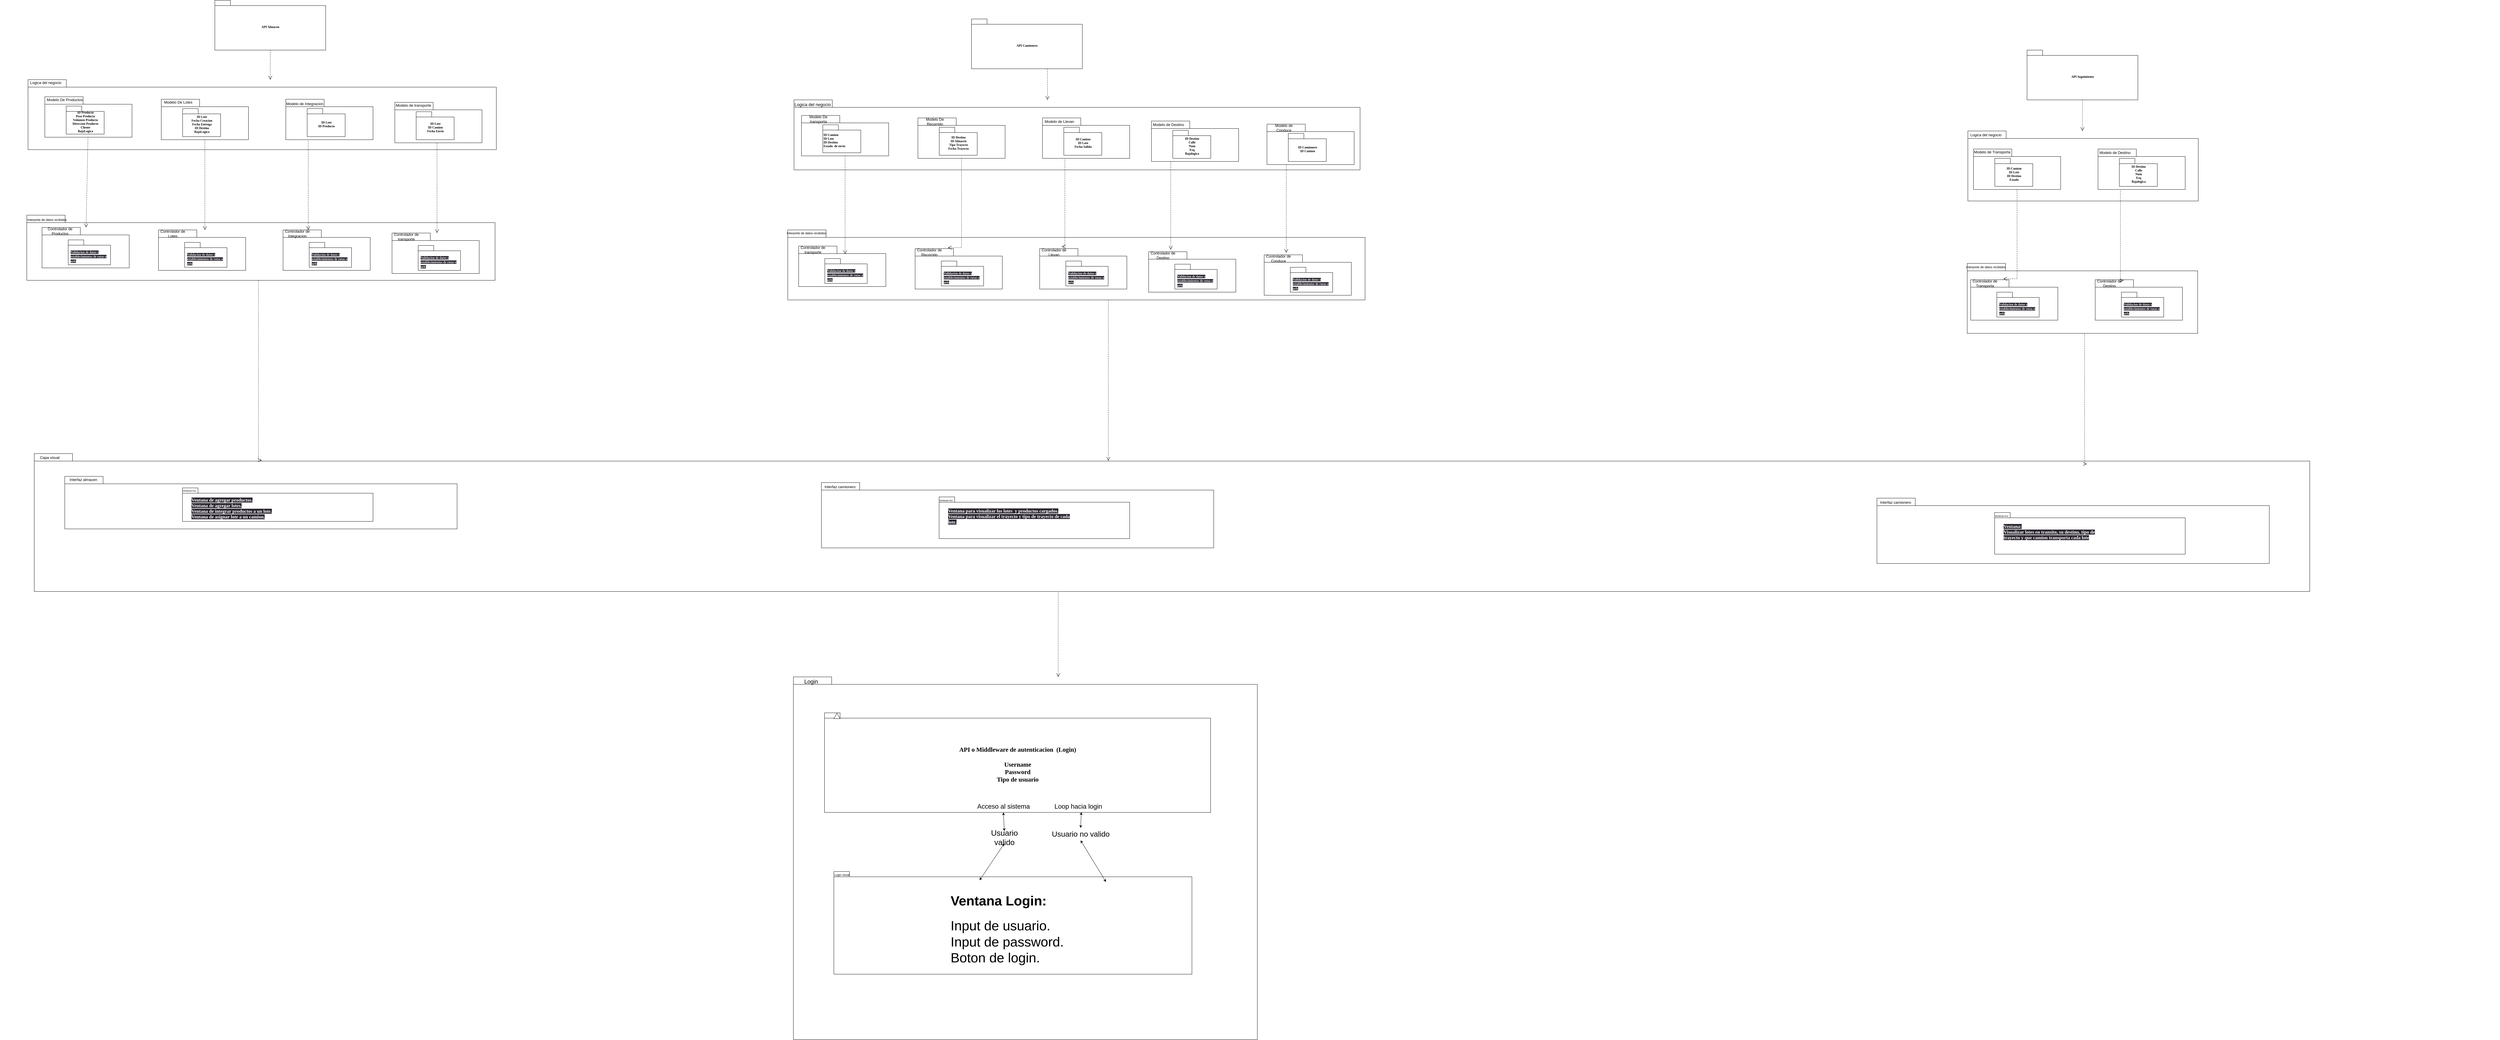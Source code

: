 <mxfile version="21.7.5" type="device">
  <diagram name="Page-1" id="b5b7bab2-c9e2-2cf4-8b2a-24fd1a2a6d21">
    <mxGraphModel dx="5336" dy="3376" grid="1" gridSize="10" guides="1" tooltips="1" connect="1" arrows="1" fold="1" page="0" pageScale="1" pageWidth="827" pageHeight="1169" background="none" math="0" shadow="0">
      <root>
        <mxCell id="0" />
        <mxCell id="1" parent="0" />
        <mxCell id="6e0c8c40b5770093-6" value="" style="group" parent="1" vertex="1" connectable="0">
          <mxGeometry x="1320" y="80" width="356" height="160" as="geometry" />
        </mxCell>
        <mxCell id="6e0c8c40b5770093-4" value="API Almacen" style="shape=folder;fontStyle=1;spacingTop=10;tabWidth=50;tabHeight=17;tabPosition=left;html=1;rounded=0;shadow=0;comic=0;labelBackgroundColor=none;strokeWidth=1;fontFamily=Verdana;fontSize=10;align=center;" parent="6e0c8c40b5770093-6" vertex="1">
          <mxGeometry width="356" height="160" as="geometry" />
        </mxCell>
        <mxCell id="6e0c8c40b5770093-18" value="" style="group" parent="1" vertex="1" connectable="0">
          <mxGeometry x="774" y="390" width="1490" height="220.5" as="geometry" />
        </mxCell>
        <mxCell id="6e0c8c40b5770093-11" value="" style="shape=folder;fontStyle=1;spacingTop=10;tabWidth=123;tabHeight=24;tabPosition=left;html=1;rounded=0;shadow=0;comic=0;labelBackgroundColor=none;strokeWidth=1;fontFamily=Verdana;fontSize=10;align=center;" parent="6e0c8c40b5770093-18" vertex="1">
          <mxGeometry width="280" height="130" as="geometry" />
        </mxCell>
        <mxCell id="6e0c8c40b5770093-15" value="ID Producto&lt;br&gt;Peso Producto&lt;br&gt;Volumen Producto&lt;br&gt;Direccion Producto&lt;br&gt;Cliente&lt;br&gt;BajaLogica" style="shape=folder;fontStyle=1;spacingTop=10;tabWidth=50;tabHeight=17;tabPosition=left;html=1;rounded=0;shadow=0;comic=0;labelBackgroundColor=none;strokeWidth=1;fontFamily=Verdana;fontSize=10;align=center;" parent="6e0c8c40b5770093-18" vertex="1">
          <mxGeometry x="68.5" y="30" width="122" height="90" as="geometry" />
        </mxCell>
        <mxCell id="Lk0_g97--WdqBCXoRrSc-7" value="Modelo De Productos" style="text;html=1;strokeColor=none;fillColor=none;align=center;verticalAlign=middle;whiteSpace=wrap;rounded=0;" parent="6e0c8c40b5770093-18" vertex="1">
          <mxGeometry x="-4" y="-10" width="136" height="40" as="geometry" />
        </mxCell>
        <mxCell id="RyL7KmwlNNh2GB8NotcJ-2" value="" style="shape=folder;fontStyle=1;spacingTop=10;tabWidth=123;tabHeight=24;tabPosition=left;html=1;rounded=0;shadow=0;comic=0;labelBackgroundColor=none;strokeWidth=1;fontFamily=Verdana;fontSize=10;align=center;fillColor=none;" parent="6e0c8c40b5770093-18" vertex="1">
          <mxGeometry x="-54" y="-55" width="1504" height="225" as="geometry" />
        </mxCell>
        <mxCell id="Lk0_g97--WdqBCXoRrSc-68" value="&lt;font style=&quot;font-size: 12px;&quot;&gt;Logica del negocio&lt;/font&gt;" style="text;html=1;strokeColor=none;fillColor=none;align=center;verticalAlign=middle;whiteSpace=wrap;rounded=0;" parent="6e0c8c40b5770093-18" vertex="1">
          <mxGeometry x="-54" y="-55" width="114" height="20" as="geometry" />
        </mxCell>
        <mxCell id="6e0c8c40b5770093-64" style="edgeStyle=elbowEdgeStyle;rounded=0;html=1;entryX=0.559;entryY=0.251;entryPerimeter=0;dashed=1;labelBackgroundColor=none;startFill=0;endArrow=open;endFill=0;endSize=10;fontFamily=Verdana;fontSize=10;" parent="1" edge="1">
          <mxGeometry relative="1" as="geometry">
            <mxPoint x="710" y="594.5" as="sourcePoint" />
          </mxGeometry>
        </mxCell>
        <mxCell id="6e0c8c40b5770093-65" style="edgeStyle=none;rounded=0;html=1;dashed=1;labelBackgroundColor=none;startFill=0;endArrow=open;endFill=0;endSize=10;fontFamily=Verdana;fontSize=10;entryX=-0.003;entryY=0.411;entryPerimeter=0;" parent="1" edge="1">
          <mxGeometry relative="1" as="geometry">
            <mxPoint x="799.164" y="653.27" as="targetPoint" />
          </mxGeometry>
        </mxCell>
        <mxCell id="6e0c8c40b5770093-66" style="edgeStyle=none;rounded=0;html=1;dashed=1;labelBackgroundColor=none;startFill=0;endArrow=open;endFill=0;endSize=10;fontFamily=Verdana;fontSize=10;entryX=1.013;entryY=0.444;entryPerimeter=0;" parent="1" edge="1">
          <mxGeometry relative="1" as="geometry">
            <mxPoint x="664.688" y="594.5" as="sourcePoint" />
          </mxGeometry>
        </mxCell>
        <mxCell id="6e0c8c40b5770093-68" style="edgeStyle=elbowEdgeStyle;rounded=0;html=1;entryX=0.628;entryY=0.26;entryPerimeter=0;dashed=1;labelBackgroundColor=none;startFill=0;endArrow=open;endFill=0;endSize=10;fontFamily=Verdana;fontSize=10;" parent="1" edge="1">
          <mxGeometry relative="1" as="geometry">
            <mxPoint x="658" y="904.5" as="sourcePoint" />
          </mxGeometry>
        </mxCell>
        <mxCell id="6e0c8c40b5770093-69" style="edgeStyle=elbowEdgeStyle;rounded=0;html=1;entryX=0.643;entryY=0.246;entryPerimeter=0;dashed=1;labelBackgroundColor=none;startFill=0;endArrow=open;endFill=0;endSize=10;fontFamily=Verdana;fontSize=10;" parent="1" edge="1">
          <mxGeometry relative="1" as="geometry">
            <mxPoint x="828" y="904.5" as="sourcePoint" />
          </mxGeometry>
        </mxCell>
        <mxCell id="6e0c8c40b5770093-60" style="rounded=0;html=1;dashed=1;labelBackgroundColor=none;startFill=0;endArrow=open;endFill=0;endSize=10;fontFamily=Verdana;fontSize=10;" parent="1" source="6e0c8c40b5770093-11" target="Lk0_g97--WdqBCXoRrSc-3" edge="1">
          <mxGeometry relative="1" as="geometry">
            <mxPoint x="1246" y="590" as="targetPoint" />
          </mxGeometry>
        </mxCell>
        <mxCell id="Lk0_g97--WdqBCXoRrSc-2" value="" style="group" parent="1" vertex="1" connectable="0">
          <mxGeometry x="765" y="810" width="280" height="130" as="geometry" />
        </mxCell>
        <mxCell id="Lk0_g97--WdqBCXoRrSc-3" value="" style="shape=folder;fontStyle=1;spacingTop=10;tabWidth=123;tabHeight=24;tabPosition=left;html=1;rounded=0;shadow=0;comic=0;labelBackgroundColor=none;strokeWidth=1;fontFamily=Verdana;fontSize=10;align=center;" parent="Lk0_g97--WdqBCXoRrSc-2" vertex="1">
          <mxGeometry width="280" height="130" as="geometry" />
        </mxCell>
        <mxCell id="Lk0_g97--WdqBCXoRrSc-5" value="" style="shape=folder;fontStyle=1;spacingTop=10;tabWidth=50;tabHeight=17;tabPosition=left;html=1;rounded=0;shadow=0;comic=0;labelBackgroundColor=none;strokeWidth=1;fontFamily=Verdana;fontSize=10;align=center;" parent="Lk0_g97--WdqBCXoRrSc-2" vertex="1">
          <mxGeometry x="84" y="40" width="136" height="80" as="geometry" />
        </mxCell>
        <mxCell id="Lk0_g97--WdqBCXoRrSc-13" value="Controlador de Productos" style="text;html=1;strokeColor=none;fillColor=none;align=center;verticalAlign=middle;whiteSpace=wrap;rounded=0;" parent="Lk0_g97--WdqBCXoRrSc-2" vertex="1">
          <mxGeometry x="-4" y="-6.5" width="124" height="37" as="geometry" />
        </mxCell>
        <mxCell id="Lk0_g97--WdqBCXoRrSc-14" value="&lt;span style=&quot;color: rgb(240, 240, 240); font-family: Verdana; font-size: 10px; font-style: normal; font-variant-ligatures: normal; font-variant-caps: normal; font-weight: 700; letter-spacing: normal; orphans: 2; text-align: center; text-indent: 0px; text-transform: none; widows: 2; word-spacing: 0px; -webkit-text-stroke-width: 0px; background-color: rgb(42, 37, 47); text-decoration-thickness: initial; text-decoration-style: initial; text-decoration-color: initial; float: none; display: inline !important;&quot;&gt;Validacion de datos y &lt;br&gt;establecimientos de rutas o urls&lt;/span&gt;" style="text;whiteSpace=wrap;html=1;" parent="Lk0_g97--WdqBCXoRrSc-2" vertex="1">
          <mxGeometry x="90" y="65" width="124" height="52.5" as="geometry" />
        </mxCell>
        <mxCell id="Lk0_g97--WdqBCXoRrSc-15" value="" style="group" parent="1" vertex="1" connectable="0">
          <mxGeometry x="1148" y="398" width="280" height="130" as="geometry" />
        </mxCell>
        <mxCell id="Lk0_g97--WdqBCXoRrSc-16" value="" style="shape=folder;fontStyle=1;spacingTop=10;tabWidth=123;tabHeight=24;tabPosition=left;html=1;rounded=0;shadow=0;comic=0;labelBackgroundColor=none;strokeWidth=1;fontFamily=Verdana;fontSize=10;align=center;" parent="Lk0_g97--WdqBCXoRrSc-15" vertex="1">
          <mxGeometry width="280" height="130" as="geometry" />
        </mxCell>
        <mxCell id="Lk0_g97--WdqBCXoRrSc-18" value="ID Lote&lt;br&gt;Fecha Creacion&lt;br&gt;Fecha Entrega&lt;br&gt;ID Destino&lt;br&gt;BajaLogica" style="shape=folder;fontStyle=1;spacingTop=10;tabWidth=50;tabHeight=17;tabPosition=left;html=1;rounded=0;shadow=0;comic=0;labelBackgroundColor=none;strokeWidth=1;fontFamily=Verdana;fontSize=10;align=center;" parent="Lk0_g97--WdqBCXoRrSc-15" vertex="1">
          <mxGeometry x="68.5" y="30" width="122" height="90" as="geometry" />
        </mxCell>
        <mxCell id="Lk0_g97--WdqBCXoRrSc-19" value="Modelo De Lotes" style="text;html=1;strokeColor=none;fillColor=none;align=center;verticalAlign=middle;whiteSpace=wrap;rounded=0;" parent="Lk0_g97--WdqBCXoRrSc-15" vertex="1">
          <mxGeometry y="-10" width="109" height="40" as="geometry" />
        </mxCell>
        <mxCell id="Lk0_g97--WdqBCXoRrSc-20" value="" style="group" parent="1" vertex="1" connectable="0">
          <mxGeometry x="1139" y="818" width="280" height="130" as="geometry" />
        </mxCell>
        <mxCell id="Lk0_g97--WdqBCXoRrSc-21" value="" style="shape=folder;fontStyle=1;spacingTop=10;tabWidth=123;tabHeight=24;tabPosition=left;html=1;rounded=0;shadow=0;comic=0;labelBackgroundColor=none;strokeWidth=1;fontFamily=Verdana;fontSize=10;align=center;" parent="Lk0_g97--WdqBCXoRrSc-20" vertex="1">
          <mxGeometry width="280" height="130" as="geometry" />
        </mxCell>
        <mxCell id="Lk0_g97--WdqBCXoRrSc-23" value="" style="shape=folder;fontStyle=1;spacingTop=10;tabWidth=50;tabHeight=17;tabPosition=left;html=1;rounded=0;shadow=0;comic=0;labelBackgroundColor=none;strokeWidth=1;fontFamily=Verdana;fontSize=10;align=center;" parent="Lk0_g97--WdqBCXoRrSc-20" vertex="1">
          <mxGeometry x="84" y="40" width="136" height="80" as="geometry" />
        </mxCell>
        <mxCell id="Lk0_g97--WdqBCXoRrSc-24" value="Controlador de Lotes" style="text;html=1;strokeColor=none;fillColor=none;align=center;verticalAlign=middle;whiteSpace=wrap;rounded=0;" parent="Lk0_g97--WdqBCXoRrSc-20" vertex="1">
          <mxGeometry x="-4" y="-6.5" width="100" height="37" as="geometry" />
        </mxCell>
        <mxCell id="Lk0_g97--WdqBCXoRrSc-25" value="&lt;span style=&quot;color: rgb(240, 240, 240); font-family: Verdana; font-size: 10px; font-style: normal; font-variant-ligatures: normal; font-variant-caps: normal; font-weight: 700; letter-spacing: normal; orphans: 2; text-align: center; text-indent: 0px; text-transform: none; widows: 2; word-spacing: 0px; -webkit-text-stroke-width: 0px; background-color: rgb(42, 37, 47); text-decoration-thickness: initial; text-decoration-style: initial; text-decoration-color: initial; float: none; display: inline !important;&quot;&gt;Validacion de datos y &lt;br&gt;establecimientos de rutas o urls&lt;/span&gt;" style="text;whiteSpace=wrap;html=1;" parent="Lk0_g97--WdqBCXoRrSc-20" vertex="1">
          <mxGeometry x="90" y="65" width="124" height="52.5" as="geometry" />
        </mxCell>
        <mxCell id="Lk0_g97--WdqBCXoRrSc-27" value="" style="group" parent="1" vertex="1" connectable="0">
          <mxGeometry x="1548" y="398" width="280" height="130" as="geometry" />
        </mxCell>
        <mxCell id="Lk0_g97--WdqBCXoRrSc-28" value="" style="shape=folder;fontStyle=1;spacingTop=10;tabWidth=123;tabHeight=24;tabPosition=left;html=1;rounded=0;shadow=0;comic=0;labelBackgroundColor=none;strokeWidth=1;fontFamily=Verdana;fontSize=10;align=center;" parent="Lk0_g97--WdqBCXoRrSc-27" vertex="1">
          <mxGeometry width="280" height="130" as="geometry" />
        </mxCell>
        <mxCell id="Lk0_g97--WdqBCXoRrSc-30" value="ID Lote&lt;br&gt;ID Producto" style="shape=folder;fontStyle=1;spacingTop=10;tabWidth=50;tabHeight=17;tabPosition=left;html=1;rounded=0;shadow=0;comic=0;labelBackgroundColor=none;strokeWidth=1;fontFamily=Verdana;fontSize=10;align=center;" parent="Lk0_g97--WdqBCXoRrSc-27" vertex="1">
          <mxGeometry x="68.5" y="30" width="122" height="90" as="geometry" />
        </mxCell>
        <mxCell id="Lk0_g97--WdqBCXoRrSc-31" value="Modelo de Integracion" style="text;html=1;strokeColor=none;fillColor=none;align=center;verticalAlign=middle;whiteSpace=wrap;rounded=0;" parent="Lk0_g97--WdqBCXoRrSc-27" vertex="1">
          <mxGeometry width="122" height="30" as="geometry" />
        </mxCell>
        <mxCell id="Lk0_g97--WdqBCXoRrSc-32" value="" style="group" parent="1" vertex="1" connectable="0">
          <mxGeometry x="1539" y="818" width="280" height="130" as="geometry" />
        </mxCell>
        <mxCell id="Lk0_g97--WdqBCXoRrSc-33" value="" style="shape=folder;fontStyle=1;spacingTop=10;tabWidth=123;tabHeight=24;tabPosition=left;html=1;rounded=0;shadow=0;comic=0;labelBackgroundColor=none;strokeWidth=1;fontFamily=Verdana;fontSize=10;align=center;" parent="Lk0_g97--WdqBCXoRrSc-32" vertex="1">
          <mxGeometry width="280" height="130" as="geometry" />
        </mxCell>
        <mxCell id="Lk0_g97--WdqBCXoRrSc-35" value="" style="shape=folder;fontStyle=1;spacingTop=10;tabWidth=50;tabHeight=17;tabPosition=left;html=1;rounded=0;shadow=0;comic=0;labelBackgroundColor=none;strokeWidth=1;fontFamily=Verdana;fontSize=10;align=center;" parent="Lk0_g97--WdqBCXoRrSc-32" vertex="1">
          <mxGeometry x="84" y="40" width="136" height="80" as="geometry" />
        </mxCell>
        <mxCell id="Lk0_g97--WdqBCXoRrSc-36" value="Controlador de Integracion" style="text;html=1;strokeColor=none;fillColor=none;align=center;verticalAlign=middle;whiteSpace=wrap;rounded=0;" parent="Lk0_g97--WdqBCXoRrSc-32" vertex="1">
          <mxGeometry x="-4" y="-6.5" width="100" height="37" as="geometry" />
        </mxCell>
        <mxCell id="Lk0_g97--WdqBCXoRrSc-37" value="&lt;span style=&quot;color: rgb(240, 240, 240); font-family: Verdana; font-size: 10px; font-style: normal; font-variant-ligatures: normal; font-variant-caps: normal; font-weight: 700; letter-spacing: normal; orphans: 2; text-align: center; text-indent: 0px; text-transform: none; widows: 2; word-spacing: 0px; -webkit-text-stroke-width: 0px; background-color: rgb(42, 37, 47); text-decoration-thickness: initial; text-decoration-style: initial; text-decoration-color: initial; float: none; display: inline !important;&quot;&gt;Validacion de datos y &lt;br&gt;establecimientos de rutas o urls&lt;/span&gt;" style="text;whiteSpace=wrap;html=1;" parent="Lk0_g97--WdqBCXoRrSc-32" vertex="1">
          <mxGeometry x="90" y="65" width="124" height="52.5" as="geometry" />
        </mxCell>
        <mxCell id="Lk0_g97--WdqBCXoRrSc-38" style="rounded=0;html=1;dashed=1;labelBackgroundColor=none;startFill=0;endArrow=open;endFill=0;endSize=10;fontFamily=Verdana;fontSize=10;edgeStyle=elbowEdgeStyle;" parent="1" source="6e0c8c40b5770093-4" target="RyL7KmwlNNh2GB8NotcJ-2" edge="1">
          <mxGeometry relative="1" as="geometry">
            <mxPoint x="1369" y="180" as="sourcePoint" />
            <mxPoint x="1970" y="160" as="targetPoint" />
            <Array as="points" />
          </mxGeometry>
        </mxCell>
        <mxCell id="Lk0_g97--WdqBCXoRrSc-39" value="" style="group" parent="1" vertex="1" connectable="0">
          <mxGeometry x="1898" y="408" width="280" height="130" as="geometry" />
        </mxCell>
        <mxCell id="Lk0_g97--WdqBCXoRrSc-40" value="" style="shape=folder;fontStyle=1;spacingTop=10;tabWidth=123;tabHeight=24;tabPosition=left;html=1;rounded=0;shadow=0;comic=0;labelBackgroundColor=none;strokeWidth=1;fontFamily=Verdana;fontSize=10;align=center;" parent="Lk0_g97--WdqBCXoRrSc-39" vertex="1">
          <mxGeometry width="280" height="130" as="geometry" />
        </mxCell>
        <mxCell id="Lk0_g97--WdqBCXoRrSc-42" value="ID Lote&lt;br&gt;ID Camion&lt;br&gt;Fecha Envio" style="shape=folder;fontStyle=1;spacingTop=10;tabWidth=50;tabHeight=17;tabPosition=left;html=1;rounded=0;shadow=0;comic=0;labelBackgroundColor=none;strokeWidth=1;fontFamily=Verdana;fontSize=10;align=center;" parent="Lk0_g97--WdqBCXoRrSc-39" vertex="1">
          <mxGeometry x="68.5" y="30" width="122" height="90" as="geometry" />
        </mxCell>
        <mxCell id="Lk0_g97--WdqBCXoRrSc-43" value="Modelo de transporte" style="text;html=1;strokeColor=none;fillColor=none;align=center;verticalAlign=middle;whiteSpace=wrap;rounded=0;" parent="Lk0_g97--WdqBCXoRrSc-39" vertex="1">
          <mxGeometry y="-10" width="120" height="40" as="geometry" />
        </mxCell>
        <mxCell id="Lk0_g97--WdqBCXoRrSc-44" value="" style="group" parent="1" vertex="1" connectable="0">
          <mxGeometry x="1889" y="828" width="280" height="130" as="geometry" />
        </mxCell>
        <mxCell id="Lk0_g97--WdqBCXoRrSc-45" value="" style="shape=folder;fontStyle=1;spacingTop=10;tabWidth=123;tabHeight=24;tabPosition=left;html=1;rounded=0;shadow=0;comic=0;labelBackgroundColor=none;strokeWidth=1;fontFamily=Verdana;fontSize=10;align=center;" parent="Lk0_g97--WdqBCXoRrSc-44" vertex="1">
          <mxGeometry width="280" height="130" as="geometry" />
        </mxCell>
        <mxCell id="Lk0_g97--WdqBCXoRrSc-47" value="" style="shape=folder;fontStyle=1;spacingTop=10;tabWidth=50;tabHeight=17;tabPosition=left;html=1;rounded=0;shadow=0;comic=0;labelBackgroundColor=none;strokeWidth=1;fontFamily=Verdana;fontSize=10;align=center;" parent="Lk0_g97--WdqBCXoRrSc-44" vertex="1">
          <mxGeometry x="84" y="40" width="136" height="80" as="geometry" />
        </mxCell>
        <mxCell id="Lk0_g97--WdqBCXoRrSc-48" value="Controlador de transporte" style="text;html=1;strokeColor=none;fillColor=none;align=center;verticalAlign=middle;whiteSpace=wrap;rounded=0;" parent="Lk0_g97--WdqBCXoRrSc-44" vertex="1">
          <mxGeometry x="-4" y="-6.5" width="100" height="37" as="geometry" />
        </mxCell>
        <mxCell id="Lk0_g97--WdqBCXoRrSc-49" value="&lt;span style=&quot;color: rgb(240, 240, 240); font-family: Verdana; font-size: 10px; font-style: normal; font-variant-ligatures: normal; font-variant-caps: normal; font-weight: 700; letter-spacing: normal; orphans: 2; text-align: center; text-indent: 0px; text-transform: none; widows: 2; word-spacing: 0px; -webkit-text-stroke-width: 0px; background-color: rgb(42, 37, 47); text-decoration-thickness: initial; text-decoration-style: initial; text-decoration-color: initial; float: none; display: inline !important;&quot;&gt;Validacion de datos y &lt;br&gt;establecimientos de rutas o urls&lt;/span&gt;" style="text;whiteSpace=wrap;html=1;" parent="Lk0_g97--WdqBCXoRrSc-44" vertex="1">
          <mxGeometry x="90" y="65" width="124" height="52.5" as="geometry" />
        </mxCell>
        <mxCell id="Lk0_g97--WdqBCXoRrSc-57" style="rounded=0;html=1;dashed=1;labelBackgroundColor=none;startFill=0;endArrow=open;endFill=0;endSize=10;fontFamily=Verdana;fontSize=10;edgeStyle=elbowEdgeStyle;exitX=0.5;exitY=1;exitDx=0;exitDy=0;exitPerimeter=0;" parent="1" source="Lk0_g97--WdqBCXoRrSc-16" target="Lk0_g97--WdqBCXoRrSc-21" edge="1">
          <mxGeometry relative="1" as="geometry">
            <mxPoint x="1434" y="167" as="sourcePoint" />
            <mxPoint x="1613" y="400" as="targetPoint" />
            <Array as="points">
              <mxPoint x="1288" y="650" />
            </Array>
          </mxGeometry>
        </mxCell>
        <mxCell id="Lk0_g97--WdqBCXoRrSc-58" style="rounded=0;html=1;dashed=1;labelBackgroundColor=none;startFill=0;endArrow=open;endFill=0;endSize=10;fontFamily=Verdana;fontSize=10;edgeStyle=elbowEdgeStyle;exitX=0.5;exitY=1;exitDx=0;exitDy=0;exitPerimeter=0;" parent="1" source="Lk0_g97--WdqBCXoRrSc-28" target="Lk0_g97--WdqBCXoRrSc-33" edge="1">
          <mxGeometry relative="1" as="geometry">
            <mxPoint x="1714" y="610.5" as="sourcePoint" />
            <mxPoint x="1670" y="897.5" as="targetPoint" />
            <Array as="points">
              <mxPoint x="1620" y="680" />
            </Array>
          </mxGeometry>
        </mxCell>
        <mxCell id="Lk0_g97--WdqBCXoRrSc-59" style="rounded=0;html=1;dashed=1;labelBackgroundColor=none;startFill=0;endArrow=open;endFill=0;endSize=10;fontFamily=Verdana;fontSize=10;edgeStyle=elbowEdgeStyle;" parent="1" source="Lk0_g97--WdqBCXoRrSc-40" target="Lk0_g97--WdqBCXoRrSc-45" edge="1">
          <mxGeometry relative="1" as="geometry">
            <mxPoint x="2088" y="570" as="sourcePoint" />
            <mxPoint x="2010" y="854" as="targetPoint" />
            <Array as="points" />
          </mxGeometry>
        </mxCell>
        <mxCell id="Lk0_g97--WdqBCXoRrSc-60" value="" style="group" parent="1" vertex="1" connectable="0">
          <mxGeometry x="838" y="1610" width="7210" height="370" as="geometry" />
        </mxCell>
        <mxCell id="Lk0_g97--WdqBCXoRrSc-61" value="" style="shape=folder;fontStyle=1;spacingTop=10;tabWidth=123;tabHeight=24;tabPosition=left;html=1;rounded=0;shadow=0;comic=0;labelBackgroundColor=none;strokeWidth=1;fontFamily=Verdana;fontSize=10;align=center;" parent="Lk0_g97--WdqBCXoRrSc-60" vertex="1">
          <mxGeometry width="1260" height="168.913" as="geometry" />
        </mxCell>
        <mxCell id="Lk0_g97--WdqBCXoRrSc-63" value="" style="shape=folder;fontStyle=1;spacingTop=10;tabWidth=50;tabHeight=17;tabPosition=left;html=1;rounded=0;shadow=0;comic=0;labelBackgroundColor=none;strokeWidth=1;fontFamily=Verdana;fontSize=10;align=center;" parent="Lk0_g97--WdqBCXoRrSc-60" vertex="1">
          <mxGeometry x="378" y="37.121" width="612" height="107.662" as="geometry" />
        </mxCell>
        <mxCell id="Lk0_g97--WdqBCXoRrSc-64" value="Interfaz almacen" style="text;html=1;strokeColor=none;fillColor=none;align=center;verticalAlign=middle;whiteSpace=wrap;rounded=0;" parent="Lk0_g97--WdqBCXoRrSc-60" vertex="1">
          <mxGeometry x="-30" y="-6.033" width="180" height="34.338" as="geometry" />
        </mxCell>
        <mxCell id="Lk0_g97--WdqBCXoRrSc-65" value="&lt;div style=&quot;font-size: 15px;&quot;&gt;&lt;font color=&quot;#ffffff&quot; style=&quot;font-size: 15px;&quot; face=&quot;Verdana&quot;&gt;&lt;span style=&quot;background-color: rgb(42, 37, 47);&quot;&gt;&lt;b style=&quot;&quot;&gt;Ventana de agregar productos.&lt;/b&gt;&lt;/span&gt;&lt;/font&gt;&lt;/div&gt;&lt;div style=&quot;font-size: 15px;&quot;&gt;&lt;font color=&quot;#ffffff&quot; style=&quot;font-size: 15px;&quot; face=&quot;Verdana&quot;&gt;&lt;span style=&quot;background-color: rgb(42, 37, 47);&quot;&gt;&lt;b&gt;Ventana de agregar lotes.&lt;/b&gt;&lt;/span&gt;&lt;/font&gt;&lt;/div&gt;&lt;div style=&quot;font-size: 15px;&quot;&gt;&lt;font color=&quot;#ffffff&quot; style=&quot;font-size: 15px;&quot; face=&quot;Verdana&quot;&gt;&lt;span style=&quot;background-color: rgb(42, 37, 47);&quot;&gt;&lt;b&gt;Ventana de integrar productos a un lote.&lt;/b&gt;&lt;/span&gt;&lt;/font&gt;&lt;/div&gt;&lt;div style=&quot;font-size: 15px;&quot;&gt;&lt;font color=&quot;#ffffff&quot; style=&quot;font-size: 15px;&quot; face=&quot;Verdana&quot;&gt;&lt;span style=&quot;background-color: rgb(42, 37, 47);&quot;&gt;&lt;b style=&quot;&quot;&gt;Ventana de asignar lote a un camion.&lt;/b&gt;&lt;/span&gt;&lt;/font&gt;&lt;/div&gt;" style="text;whiteSpace=wrap;html=1;align=left;" parent="Lk0_g97--WdqBCXoRrSc-60" vertex="1">
          <mxGeometry x="405" y="60.326" width="415" height="76.413" as="geometry" />
        </mxCell>
        <mxCell id="Lk0_g97--WdqBCXoRrSc-73" value="&lt;font style=&quot;font-size: 7px;&quot;&gt;Ventanas-Gui&lt;/font&gt;" style="text;html=1;strokeColor=none;fillColor=none;align=center;verticalAlign=middle;whiteSpace=wrap;rounded=0;" parent="Lk0_g97--WdqBCXoRrSc-60" vertex="1">
          <mxGeometry x="350" y="37.121" width="100" height="16.087" as="geometry" />
        </mxCell>
        <mxCell id="Lk0_g97--WdqBCXoRrSc-80" value="&lt;font style=&quot;font-size: 12px;&quot;&gt;Capa visual&lt;/font&gt;" style="text;html=1;strokeColor=none;fillColor=none;align=center;verticalAlign=middle;whiteSpace=wrap;rounded=0;" parent="Lk0_g97--WdqBCXoRrSc-60" vertex="1">
          <mxGeometry x="-208" y="-96.522" width="320" height="72.391" as="geometry" />
        </mxCell>
        <mxCell id="_XUYrqoo8mhQpUJpbrl_-145" value="" style="group" parent="Lk0_g97--WdqBCXoRrSc-60" vertex="1" connectable="0">
          <mxGeometry x="5820" y="70" width="1260" height="210" as="geometry" />
        </mxCell>
        <mxCell id="_XUYrqoo8mhQpUJpbrl_-146" value="" style="shape=folder;fontStyle=1;spacingTop=10;tabWidth=123;tabHeight=24;tabPosition=left;html=1;rounded=0;shadow=0;comic=0;labelBackgroundColor=none;strokeWidth=1;fontFamily=Verdana;fontSize=10;align=center;" parent="_XUYrqoo8mhQpUJpbrl_-145" vertex="1">
          <mxGeometry width="1260" height="210" as="geometry" />
        </mxCell>
        <mxCell id="_XUYrqoo8mhQpUJpbrl_-147" value="" style="shape=folder;fontStyle=1;spacingTop=10;tabWidth=50;tabHeight=17;tabPosition=left;html=1;rounded=0;shadow=0;comic=0;labelBackgroundColor=none;strokeWidth=1;fontFamily=Verdana;fontSize=10;align=center;" parent="_XUYrqoo8mhQpUJpbrl_-145" vertex="1">
          <mxGeometry x="378" y="46.15" width="612" height="133.85" as="geometry" />
        </mxCell>
        <mxCell id="_XUYrqoo8mhQpUJpbrl_-148" value="Interfaz camionero" style="text;html=1;strokeColor=none;fillColor=none;align=center;verticalAlign=middle;whiteSpace=wrap;rounded=0;" parent="_XUYrqoo8mhQpUJpbrl_-145" vertex="1">
          <mxGeometry x="-30" y="-7.5" width="180" height="42.69" as="geometry" />
        </mxCell>
        <mxCell id="_XUYrqoo8mhQpUJpbrl_-149" value="&lt;div style=&quot;font-size: 15px;&quot;&gt;&lt;font color=&quot;#ffffff&quot; face=&quot;Verdana&quot;&gt;&lt;span style=&quot;background-color: rgb(42, 37, 47);&quot;&gt;&lt;b&gt;Ventana:&lt;br&gt;Visualizar lotes en transito, su destino, tipo de&lt;br&gt;trayecto y que camion transporta cada lote&lt;/b&gt;&lt;/span&gt;&lt;/font&gt;&lt;/div&gt;" style="text;whiteSpace=wrap;html=1;align=left;" parent="_XUYrqoo8mhQpUJpbrl_-145" vertex="1">
          <mxGeometry x="405" y="75" width="415" height="95" as="geometry" />
        </mxCell>
        <mxCell id="_XUYrqoo8mhQpUJpbrl_-150" value="&lt;font style=&quot;font-size: 7px;&quot;&gt;Ventanas-Gui&lt;/font&gt;" style="text;html=1;strokeColor=none;fillColor=none;align=center;verticalAlign=middle;whiteSpace=wrap;rounded=0;" parent="_XUYrqoo8mhQpUJpbrl_-145" vertex="1">
          <mxGeometry x="350" y="46.15" width="100" height="20" as="geometry" />
        </mxCell>
        <mxCell id="Lk0_g97--WdqBCXoRrSc-70" value="&lt;font style=&quot;font-size: 10px;&quot;&gt;Interprete de datos recibidos&lt;/font&gt;" style="text;html=1;strokeColor=none;fillColor=none;align=center;verticalAlign=middle;whiteSpace=wrap;rounded=0;" parent="1" vertex="1">
          <mxGeometry x="716" y="770" width="130" height="30" as="geometry" />
        </mxCell>
        <mxCell id="Lk0_g97--WdqBCXoRrSc-82" value="" style="group" parent="1" vertex="1" connectable="0">
          <mxGeometry x="3278" y="2530" width="5380" height="890" as="geometry" />
        </mxCell>
        <mxCell id="Lk0_g97--WdqBCXoRrSc-83" value="&lt;font style=&quot;font-size: 20px;&quot;&gt;API o Middleware de autenticacion&amp;nbsp; (Login)&lt;br&gt;&lt;br&gt;Username&lt;br&gt;Password&lt;br&gt;Tipo de usuario&lt;/font&gt;" style="shape=folder;fontStyle=1;spacingTop=10;tabWidth=50;tabHeight=17;tabPosition=left;html=1;rounded=0;shadow=0;comic=0;labelBackgroundColor=none;strokeWidth=1;fontFamily=Verdana;fontSize=10;align=center;" parent="Lk0_g97--WdqBCXoRrSc-82" vertex="1">
          <mxGeometry y="-160" width="1240" height="320" as="geometry" />
        </mxCell>
        <mxCell id="Lk0_g97--WdqBCXoRrSc-108" value="&lt;font style=&quot;font-size: 21px;&quot;&gt;Acceso al sistema&lt;/font&gt;" style="text;html=1;strokeColor=none;fillColor=none;align=center;verticalAlign=middle;whiteSpace=wrap;rounded=0;" parent="Lk0_g97--WdqBCXoRrSc-82" vertex="1">
          <mxGeometry x="477.5" y="120" width="194" height="40" as="geometry" />
        </mxCell>
        <mxCell id="Lk0_g97--WdqBCXoRrSc-114" value="&lt;font style=&quot;font-size: 21px;&quot;&gt;Loop hacia login&lt;/font&gt;" style="text;html=1;strokeColor=none;fillColor=none;align=center;verticalAlign=middle;whiteSpace=wrap;rounded=0;" parent="Lk0_g97--WdqBCXoRrSc-82" vertex="1">
          <mxGeometry x="717.5" y="120" width="194" height="40" as="geometry" />
        </mxCell>
        <mxCell id="RyL7KmwlNNh2GB8NotcJ-5" value="" style="shape=folder;fontStyle=1;spacingTop=10;tabWidth=123;tabHeight=24;tabPosition=left;html=1;rounded=0;shadow=0;comic=0;labelBackgroundColor=none;strokeWidth=1;fontFamily=Verdana;fontSize=10;align=center;fillColor=none;" parent="Lk0_g97--WdqBCXoRrSc-82" vertex="1">
          <mxGeometry x="-100" y="-275.46" width="1490" height="1165.46" as="geometry" />
        </mxCell>
        <mxCell id="RyL7KmwlNNh2GB8NotcJ-6" value="&lt;font style=&quot;font-size: 18px;&quot;&gt;Login&lt;/font&gt;" style="text;html=1;strokeColor=none;fillColor=none;align=center;verticalAlign=middle;whiteSpace=wrap;rounded=0;" parent="Lk0_g97--WdqBCXoRrSc-82" vertex="1">
          <mxGeometry x="-88" y="-280" width="90" height="40" as="geometry" />
        </mxCell>
        <mxCell id="Lk0_g97--WdqBCXoRrSc-91" value="" style="triangle;whiteSpace=wrap;html=1;rounded=0;shadow=0;comic=0;labelBackgroundColor=none;strokeWidth=1;fontFamily=Verdana;fontSize=10;align=center;rotation=-90;" parent="1" vertex="1">
          <mxGeometry x="3309.25" y="2370" width="17.5" height="20" as="geometry" />
        </mxCell>
        <mxCell id="Lk0_g97--WdqBCXoRrSc-96" value="" style="shape=folder;fontStyle=1;spacingTop=10;tabWidth=50;tabHeight=17;tabPosition=left;html=1;rounded=0;shadow=0;comic=0;labelBackgroundColor=none;strokeWidth=1;fontFamily=Verdana;fontSize=10;align=center;" parent="1" vertex="1">
          <mxGeometry x="3308" y="2880" width="1150" height="330" as="geometry" />
        </mxCell>
        <mxCell id="Lk0_g97--WdqBCXoRrSc-97" value="&lt;font style=&quot;font-size: 9px;&quot;&gt;Login visual&lt;/font&gt;" style="text;html=1;strokeColor=none;fillColor=none;align=center;verticalAlign=middle;whiteSpace=wrap;rounded=0;" parent="1" vertex="1">
          <mxGeometry x="3298" y="2870" width="72" height="40" as="geometry" />
        </mxCell>
        <mxCell id="Lk0_g97--WdqBCXoRrSc-99" value="&lt;h1 style=&quot;font-size: 43px;&quot;&gt;&lt;span style=&quot;background-color: initial;&quot;&gt;&lt;font style=&quot;font-size: 43px;&quot;&gt;Ventana Login:&lt;/font&gt;&lt;/span&gt;&lt;/h1&gt;&lt;div style=&quot;font-size: 43px;&quot;&gt;&lt;span style=&quot;background-color: initial;&quot;&gt;&lt;font style=&quot;font-size: 43px;&quot;&gt;Input de usuario.&lt;/font&gt;&lt;/span&gt;&lt;/div&gt;&lt;div style=&quot;font-size: 43px;&quot;&gt;&lt;span style=&quot;background-color: initial;&quot;&gt;&lt;font style=&quot;font-size: 43px;&quot;&gt;Input de password.&lt;/font&gt;&lt;/span&gt;&lt;/div&gt;&lt;div style=&quot;font-size: 43px;&quot;&gt;&lt;font style=&quot;font-size: 43px;&quot;&gt;Boton de login.&lt;/font&gt;&lt;/div&gt;" style="text;html=1;strokeColor=none;fillColor=none;spacing=5;spacingTop=-20;whiteSpace=wrap;overflow=hidden;rounded=0;" parent="1" vertex="1">
          <mxGeometry x="3678" y="2930" width="550" height="270" as="geometry" />
        </mxCell>
        <mxCell id="Lk0_g97--WdqBCXoRrSc-102" value="&lt;font style=&quot;font-size: 25px;&quot;&gt;Usuario valido&lt;/font&gt;" style="text;html=1;strokeColor=none;fillColor=none;align=center;verticalAlign=middle;whiteSpace=wrap;rounded=0;" parent="1" vertex="1">
          <mxGeometry x="3775.5" y="2750" width="160" height="40" as="geometry" />
        </mxCell>
        <mxCell id="Lk0_g97--WdqBCXoRrSc-105" value="&lt;font style=&quot;font-size: 24px;&quot;&gt;Usuario no valido&lt;/font&gt;" style="text;html=1;strokeColor=none;fillColor=none;align=center;verticalAlign=middle;whiteSpace=wrap;rounded=0;" parent="1" vertex="1">
          <mxGeometry x="4005.5" y="2740" width="190" height="40" as="geometry" />
        </mxCell>
        <mxCell id="Lk0_g97--WdqBCXoRrSc-110" value="" style="endArrow=classic;startArrow=classic;html=1;rounded=0;exitX=0.5;exitY=0;exitDx=0;exitDy=0;entryX=0.5;entryY=1;entryDx=0;entryDy=0;" parent="1" source="Lk0_g97--WdqBCXoRrSc-102" target="Lk0_g97--WdqBCXoRrSc-108" edge="1">
          <mxGeometry width="50" height="50" relative="1" as="geometry">
            <mxPoint x="3815.5" y="2740" as="sourcePoint" />
            <mxPoint x="3865.5" y="2690" as="targetPoint" />
          </mxGeometry>
        </mxCell>
        <mxCell id="Lk0_g97--WdqBCXoRrSc-111" value="" style="endArrow=classic;startArrow=classic;html=1;rounded=0;entryX=0.5;entryY=1;entryDx=0;entryDy=0;exitX=0.407;exitY=0.085;exitDx=0;exitDy=0;exitPerimeter=0;" parent="1" source="Lk0_g97--WdqBCXoRrSc-96" target="Lk0_g97--WdqBCXoRrSc-102" edge="1">
          <mxGeometry width="50" height="50" relative="1" as="geometry">
            <mxPoint x="3835.5" y="2850" as="sourcePoint" />
            <mxPoint x="3885.5" y="2800" as="targetPoint" />
          </mxGeometry>
        </mxCell>
        <mxCell id="Lk0_g97--WdqBCXoRrSc-112" value="" style="endArrow=classic;startArrow=classic;html=1;rounded=0;exitX=0.5;exitY=0;exitDx=0;exitDy=0;entryX=0.665;entryY=0.998;entryDx=0;entryDy=0;entryPerimeter=0;" parent="1" source="Lk0_g97--WdqBCXoRrSc-105" target="Lk0_g97--WdqBCXoRrSc-83" edge="1">
          <mxGeometry width="50" height="50" relative="1" as="geometry">
            <mxPoint x="4092" y="2750" as="sourcePoint" />
            <mxPoint x="4089" y="2690" as="targetPoint" />
          </mxGeometry>
        </mxCell>
        <mxCell id="Lk0_g97--WdqBCXoRrSc-113" value="" style="endArrow=classic;startArrow=classic;html=1;rounded=0;exitX=0.5;exitY=1;exitDx=0;exitDy=0;entryX=0.76;entryY=0.101;entryDx=0;entryDy=0;entryPerimeter=0;" parent="1" source="Lk0_g97--WdqBCXoRrSc-105" target="Lk0_g97--WdqBCXoRrSc-96" edge="1">
          <mxGeometry width="50" height="50" relative="1" as="geometry">
            <mxPoint x="4100.5" y="2760" as="sourcePoint" />
            <mxPoint x="4103.5" y="2703" as="targetPoint" />
          </mxGeometry>
        </mxCell>
        <mxCell id="_XUYrqoo8mhQpUJpbrl_-1" value="" style="group" parent="1" vertex="1" connectable="0">
          <mxGeometry x="3750" y="140" width="356" height="160" as="geometry" />
        </mxCell>
        <mxCell id="_XUYrqoo8mhQpUJpbrl_-2" value="API Camionero" style="shape=folder;fontStyle=1;spacingTop=10;tabWidth=50;tabHeight=17;tabPosition=left;html=1;rounded=0;shadow=0;comic=0;labelBackgroundColor=none;strokeWidth=1;fontFamily=Verdana;fontSize=10;align=center;" parent="_XUYrqoo8mhQpUJpbrl_-1" vertex="1">
          <mxGeometry width="356" height="160" as="geometry" />
        </mxCell>
        <mxCell id="_XUYrqoo8mhQpUJpbrl_-4" value="" style="group" parent="1" vertex="1" connectable="0">
          <mxGeometry x="3204" y="450" width="1490" height="220.5" as="geometry" />
        </mxCell>
        <mxCell id="_XUYrqoo8mhQpUJpbrl_-5" value="" style="shape=folder;fontStyle=1;spacingTop=10;tabWidth=123;tabHeight=24;tabPosition=left;html=1;rounded=0;shadow=0;comic=0;labelBackgroundColor=none;strokeWidth=1;fontFamily=Verdana;fontSize=10;align=center;" parent="_XUYrqoo8mhQpUJpbrl_-4" vertex="1">
          <mxGeometry width="280" height="130" as="geometry" />
        </mxCell>
        <mxCell id="_XUYrqoo8mhQpUJpbrl_-7" value="ID Camion&lt;br&gt;ID Lote&lt;br&gt;ID Destino&lt;br&gt;Estado&amp;nbsp; de envio" style="shape=folder;fontStyle=1;spacingTop=10;tabWidth=50;tabHeight=17;tabPosition=left;html=1;rounded=0;shadow=0;comic=0;labelBackgroundColor=none;strokeWidth=1;fontFamily=Verdana;fontSize=10;align=left;" parent="_XUYrqoo8mhQpUJpbrl_-4" vertex="1">
          <mxGeometry x="68.5" y="30" width="122" height="90" as="geometry" />
        </mxCell>
        <mxCell id="_XUYrqoo8mhQpUJpbrl_-8" value="Modelo De transporta" style="text;html=1;strokeColor=none;fillColor=none;align=center;verticalAlign=middle;whiteSpace=wrap;rounded=0;" parent="_XUYrqoo8mhQpUJpbrl_-4" vertex="1">
          <mxGeometry y="-8" width="109" height="40" as="geometry" />
        </mxCell>
        <mxCell id="_XUYrqoo8mhQpUJpbrl_-10" style="rounded=0;html=1;dashed=1;labelBackgroundColor=none;startFill=0;endArrow=open;endFill=0;endSize=10;fontFamily=Verdana;fontSize=10;entryX=0.533;entryY=0.198;entryDx=0;entryDy=0;entryPerimeter=0;" parent="1" source="_XUYrqoo8mhQpUJpbrl_-5" target="_XUYrqoo8mhQpUJpbrl_-12" edge="1">
          <mxGeometry relative="1" as="geometry">
            <mxPoint x="3676" y="650" as="targetPoint" />
          </mxGeometry>
        </mxCell>
        <mxCell id="_XUYrqoo8mhQpUJpbrl_-11" value="" style="group" parent="1" vertex="1" connectable="0">
          <mxGeometry x="3195" y="870" width="280" height="130" as="geometry" />
        </mxCell>
        <mxCell id="_XUYrqoo8mhQpUJpbrl_-12" value="" style="shape=folder;fontStyle=1;spacingTop=10;tabWidth=123;tabHeight=24;tabPosition=left;html=1;rounded=0;shadow=0;comic=0;labelBackgroundColor=none;strokeWidth=1;fontFamily=Verdana;fontSize=10;align=center;" parent="_XUYrqoo8mhQpUJpbrl_-11" vertex="1">
          <mxGeometry width="280" height="130" as="geometry" />
        </mxCell>
        <mxCell id="_XUYrqoo8mhQpUJpbrl_-14" value="" style="shape=folder;fontStyle=1;spacingTop=10;tabWidth=50;tabHeight=17;tabPosition=left;html=1;rounded=0;shadow=0;comic=0;labelBackgroundColor=none;strokeWidth=1;fontFamily=Verdana;fontSize=10;align=center;" parent="_XUYrqoo8mhQpUJpbrl_-11" vertex="1">
          <mxGeometry x="84" y="40" width="136" height="80" as="geometry" />
        </mxCell>
        <mxCell id="_XUYrqoo8mhQpUJpbrl_-15" value="Controlador de transporte" style="text;html=1;strokeColor=none;fillColor=none;align=center;verticalAlign=middle;whiteSpace=wrap;rounded=0;" parent="_XUYrqoo8mhQpUJpbrl_-11" vertex="1">
          <mxGeometry x="-4" y="-6.5" width="100" height="37" as="geometry" />
        </mxCell>
        <mxCell id="_XUYrqoo8mhQpUJpbrl_-16" value="&lt;span style=&quot;color: rgb(240, 240, 240); font-family: Verdana; font-size: 10px; font-style: normal; font-variant-ligatures: normal; font-variant-caps: normal; font-weight: 700; letter-spacing: normal; orphans: 2; text-align: center; text-indent: 0px; text-transform: none; widows: 2; word-spacing: 0px; -webkit-text-stroke-width: 0px; background-color: rgb(42, 37, 47); text-decoration-thickness: initial; text-decoration-style: initial; text-decoration-color: initial; float: none; display: inline !important;&quot;&gt;Validacion de datos y &lt;br&gt;establecimientos de rutas o urls&lt;/span&gt;" style="text;whiteSpace=wrap;html=1;" parent="_XUYrqoo8mhQpUJpbrl_-11" vertex="1">
          <mxGeometry x="90" y="65" width="124" height="52.5" as="geometry" />
        </mxCell>
        <mxCell id="_XUYrqoo8mhQpUJpbrl_-17" value="" style="group" parent="1" vertex="1" connectable="0">
          <mxGeometry x="3578" y="458" width="280" height="257" as="geometry" />
        </mxCell>
        <mxCell id="_XUYrqoo8mhQpUJpbrl_-18" value="" style="shape=folder;fontStyle=1;spacingTop=10;tabWidth=123;tabHeight=24;tabPosition=left;html=1;rounded=0;shadow=0;comic=0;labelBackgroundColor=none;strokeWidth=1;fontFamily=Verdana;fontSize=10;align=center;" parent="_XUYrqoo8mhQpUJpbrl_-17" vertex="1">
          <mxGeometry width="280" height="130" as="geometry" />
        </mxCell>
        <mxCell id="_XUYrqoo8mhQpUJpbrl_-20" value="ID Destino&lt;br&gt;ID Almacen&lt;br&gt;Tipo Trayecto&lt;br&gt;Fecha Trayecto" style="shape=folder;fontStyle=1;spacingTop=10;tabWidth=50;tabHeight=17;tabPosition=left;html=1;rounded=0;shadow=0;comic=0;labelBackgroundColor=none;strokeWidth=1;fontFamily=Verdana;fontSize=10;align=center;" parent="_XUYrqoo8mhQpUJpbrl_-17" vertex="1">
          <mxGeometry x="68.5" y="30" width="122" height="90" as="geometry" />
        </mxCell>
        <mxCell id="_XUYrqoo8mhQpUJpbrl_-21" value="Modelo De Recorrido" style="text;html=1;strokeColor=none;fillColor=none;align=center;verticalAlign=middle;whiteSpace=wrap;rounded=0;" parent="_XUYrqoo8mhQpUJpbrl_-17" vertex="1">
          <mxGeometry y="-8" width="109" height="40" as="geometry" />
        </mxCell>
        <mxCell id="_XUYrqoo8mhQpUJpbrl_-22" value="" style="group" parent="1" vertex="1" connectable="0">
          <mxGeometry x="3569" y="878" width="280" height="130" as="geometry" />
        </mxCell>
        <mxCell id="_XUYrqoo8mhQpUJpbrl_-23" value="" style="shape=folder;fontStyle=1;spacingTop=10;tabWidth=123;tabHeight=24;tabPosition=left;html=1;rounded=0;shadow=0;comic=0;labelBackgroundColor=none;strokeWidth=1;fontFamily=Verdana;fontSize=10;align=center;" parent="_XUYrqoo8mhQpUJpbrl_-22" vertex="1">
          <mxGeometry width="280" height="130" as="geometry" />
        </mxCell>
        <mxCell id="_XUYrqoo8mhQpUJpbrl_-25" value="" style="shape=folder;fontStyle=1;spacingTop=10;tabWidth=50;tabHeight=17;tabPosition=left;html=1;rounded=0;shadow=0;comic=0;labelBackgroundColor=none;strokeWidth=1;fontFamily=Verdana;fontSize=10;align=center;" parent="_XUYrqoo8mhQpUJpbrl_-22" vertex="1">
          <mxGeometry x="84" y="40" width="136" height="80" as="geometry" />
        </mxCell>
        <mxCell id="_XUYrqoo8mhQpUJpbrl_-26" value="Controlador de Recorrido" style="text;html=1;strokeColor=none;fillColor=none;align=center;verticalAlign=middle;whiteSpace=wrap;rounded=0;" parent="_XUYrqoo8mhQpUJpbrl_-22" vertex="1">
          <mxGeometry x="-4" y="-6.5" width="100" height="37" as="geometry" />
        </mxCell>
        <mxCell id="_XUYrqoo8mhQpUJpbrl_-27" value="&lt;span style=&quot;color: rgb(240, 240, 240); font-family: Verdana; font-size: 10px; font-style: normal; font-variant-ligatures: normal; font-variant-caps: normal; font-weight: 700; letter-spacing: normal; orphans: 2; text-align: center; text-indent: 0px; text-transform: none; widows: 2; word-spacing: 0px; -webkit-text-stroke-width: 0px; background-color: rgb(42, 37, 47); text-decoration-thickness: initial; text-decoration-style: initial; text-decoration-color: initial; float: none; display: inline !important;&quot;&gt;Validacion de datos y &lt;br&gt;establecimientos de rutas o urls&lt;/span&gt;" style="text;whiteSpace=wrap;html=1;" parent="_XUYrqoo8mhQpUJpbrl_-22" vertex="1">
          <mxGeometry x="90" y="65" width="124" height="52.5" as="geometry" />
        </mxCell>
        <mxCell id="_XUYrqoo8mhQpUJpbrl_-29" value="" style="group" parent="1" vertex="1" connectable="0">
          <mxGeometry x="3978" y="458" width="280" height="130" as="geometry" />
        </mxCell>
        <mxCell id="_XUYrqoo8mhQpUJpbrl_-30" value="" style="shape=folder;fontStyle=1;spacingTop=10;tabWidth=123;tabHeight=24;tabPosition=left;html=1;rounded=0;shadow=0;comic=0;labelBackgroundColor=none;strokeWidth=1;fontFamily=Verdana;fontSize=10;align=center;" parent="_XUYrqoo8mhQpUJpbrl_-29" vertex="1">
          <mxGeometry width="280" height="130" as="geometry" />
        </mxCell>
        <mxCell id="_XUYrqoo8mhQpUJpbrl_-32" value="ID Camion&lt;br&gt;ID Lote&lt;br&gt;Fecha Salida" style="shape=folder;fontStyle=1;spacingTop=10;tabWidth=50;tabHeight=17;tabPosition=left;html=1;rounded=0;shadow=0;comic=0;labelBackgroundColor=none;strokeWidth=1;fontFamily=Verdana;fontSize=10;align=center;" parent="_XUYrqoo8mhQpUJpbrl_-29" vertex="1">
          <mxGeometry x="68.5" y="30" width="122" height="90" as="geometry" />
        </mxCell>
        <mxCell id="_XUYrqoo8mhQpUJpbrl_-33" value="Modelo de Llevan" style="text;html=1;strokeColor=none;fillColor=none;align=center;verticalAlign=middle;whiteSpace=wrap;rounded=0;" parent="_XUYrqoo8mhQpUJpbrl_-29" vertex="1">
          <mxGeometry y="-8" width="109" height="40" as="geometry" />
        </mxCell>
        <mxCell id="_XUYrqoo8mhQpUJpbrl_-34" value="" style="group" parent="1" vertex="1" connectable="0">
          <mxGeometry x="3969" y="878" width="280" height="130" as="geometry" />
        </mxCell>
        <mxCell id="_XUYrqoo8mhQpUJpbrl_-35" value="" style="shape=folder;fontStyle=1;spacingTop=10;tabWidth=123;tabHeight=24;tabPosition=left;html=1;rounded=0;shadow=0;comic=0;labelBackgroundColor=none;strokeWidth=1;fontFamily=Verdana;fontSize=10;align=center;" parent="_XUYrqoo8mhQpUJpbrl_-34" vertex="1">
          <mxGeometry width="280" height="130" as="geometry" />
        </mxCell>
        <mxCell id="_XUYrqoo8mhQpUJpbrl_-37" value="" style="shape=folder;fontStyle=1;spacingTop=10;tabWidth=50;tabHeight=17;tabPosition=left;html=1;rounded=0;shadow=0;comic=0;labelBackgroundColor=none;strokeWidth=1;fontFamily=Verdana;fontSize=10;align=center;" parent="_XUYrqoo8mhQpUJpbrl_-34" vertex="1">
          <mxGeometry x="84" y="40" width="136" height="80" as="geometry" />
        </mxCell>
        <mxCell id="_XUYrqoo8mhQpUJpbrl_-38" value="Controlador de Llevan" style="text;html=1;strokeColor=none;fillColor=none;align=center;verticalAlign=middle;whiteSpace=wrap;rounded=0;" parent="_XUYrqoo8mhQpUJpbrl_-34" vertex="1">
          <mxGeometry x="-4" y="-6.5" width="100" height="37" as="geometry" />
        </mxCell>
        <mxCell id="_XUYrqoo8mhQpUJpbrl_-39" value="&lt;span style=&quot;color: rgb(240, 240, 240); font-family: Verdana; font-size: 10px; font-style: normal; font-variant-ligatures: normal; font-variant-caps: normal; font-weight: 700; letter-spacing: normal; orphans: 2; text-align: center; text-indent: 0px; text-transform: none; widows: 2; word-spacing: 0px; -webkit-text-stroke-width: 0px; background-color: rgb(42, 37, 47); text-decoration-thickness: initial; text-decoration-style: initial; text-decoration-color: initial; float: none; display: inline !important;&quot;&gt;Validacion de datos y &lt;br&gt;establecimientos de rutas o urls&lt;/span&gt;" style="text;whiteSpace=wrap;html=1;" parent="_XUYrqoo8mhQpUJpbrl_-34" vertex="1">
          <mxGeometry x="90" y="65" width="124" height="52.5" as="geometry" />
        </mxCell>
        <mxCell id="_XUYrqoo8mhQpUJpbrl_-40" style="rounded=0;html=1;dashed=1;labelBackgroundColor=none;startFill=0;endArrow=open;endFill=0;endSize=10;fontFamily=Verdana;fontSize=10;edgeStyle=elbowEdgeStyle;exitX=0.685;exitY=1.006;exitDx=0;exitDy=0;exitPerimeter=0;" parent="1" source="_XUYrqoo8mhQpUJpbrl_-2" target="RyL7KmwlNNh2GB8NotcJ-10" edge="1">
          <mxGeometry relative="1" as="geometry">
            <mxPoint x="3799" y="240" as="sourcePoint" />
            <mxPoint x="3748" y="492" as="targetPoint" />
            <Array as="points">
              <mxPoint x="3994" y="380" />
            </Array>
          </mxGeometry>
        </mxCell>
        <mxCell id="_XUYrqoo8mhQpUJpbrl_-41" value="" style="group" parent="1" vertex="1" connectable="0">
          <mxGeometry x="4328" y="468" width="670" height="157" as="geometry" />
        </mxCell>
        <mxCell id="_XUYrqoo8mhQpUJpbrl_-42" value="" style="shape=folder;fontStyle=1;spacingTop=10;tabWidth=123;tabHeight=24;tabPosition=left;html=1;rounded=0;shadow=0;comic=0;labelBackgroundColor=none;strokeWidth=1;fontFamily=Verdana;fontSize=10;align=center;" parent="_XUYrqoo8mhQpUJpbrl_-41" vertex="1">
          <mxGeometry width="280" height="130" as="geometry" />
        </mxCell>
        <mxCell id="_XUYrqoo8mhQpUJpbrl_-44" value="ID Destino&lt;br&gt;Calle&lt;br&gt;Num&lt;br&gt;Esq&lt;br&gt;Bajalogica&lt;br&gt;" style="shape=folder;fontStyle=1;spacingTop=10;tabWidth=50;tabHeight=17;tabPosition=left;html=1;rounded=0;shadow=0;comic=0;labelBackgroundColor=none;strokeWidth=1;fontFamily=Verdana;fontSize=10;align=center;" parent="_XUYrqoo8mhQpUJpbrl_-41" vertex="1">
          <mxGeometry x="68.5" y="30" width="122" height="90" as="geometry" />
        </mxCell>
        <mxCell id="_XUYrqoo8mhQpUJpbrl_-45" value="Modelo de Destino&lt;br&gt;" style="text;html=1;strokeColor=none;fillColor=none;align=center;verticalAlign=middle;whiteSpace=wrap;rounded=0;" parent="_XUYrqoo8mhQpUJpbrl_-41" vertex="1">
          <mxGeometry y="-8" width="109" height="40" as="geometry" />
        </mxCell>
        <mxCell id="RyL7KmwlNNh2GB8NotcJ-10" value="" style="shape=folder;fontStyle=1;spacingTop=10;tabWidth=123;tabHeight=24;tabPosition=left;html=1;rounded=0;shadow=0;comic=0;labelBackgroundColor=none;strokeWidth=1;fontFamily=Verdana;fontSize=10;align=center;fillColor=none;" parent="_XUYrqoo8mhQpUJpbrl_-41" vertex="1">
          <mxGeometry x="-1148" y="-68" width="1818" height="225" as="geometry" />
        </mxCell>
        <mxCell id="_XUYrqoo8mhQpUJpbrl_-63" value="&lt;font style=&quot;font-size: 14px;&quot;&gt;Logica del negocio&lt;/font&gt;" style="text;html=1;strokeColor=none;fillColor=none;align=center;verticalAlign=middle;whiteSpace=wrap;rounded=0;" parent="_XUYrqoo8mhQpUJpbrl_-41" vertex="1">
          <mxGeometry x="-1328" y="-68" width="480" height="30" as="geometry" />
        </mxCell>
        <mxCell id="_XUYrqoo8mhQpUJpbrl_-46" value="" style="group" parent="1" vertex="1" connectable="0">
          <mxGeometry x="4319" y="888" width="280" height="130" as="geometry" />
        </mxCell>
        <mxCell id="_XUYrqoo8mhQpUJpbrl_-47" value="" style="shape=folder;fontStyle=1;spacingTop=10;tabWidth=123;tabHeight=24;tabPosition=left;html=1;rounded=0;shadow=0;comic=0;labelBackgroundColor=none;strokeWidth=1;fontFamily=Verdana;fontSize=10;align=center;" parent="_XUYrqoo8mhQpUJpbrl_-46" vertex="1">
          <mxGeometry width="280" height="130" as="geometry" />
        </mxCell>
        <mxCell id="_XUYrqoo8mhQpUJpbrl_-49" value="" style="shape=folder;fontStyle=1;spacingTop=10;tabWidth=50;tabHeight=17;tabPosition=left;html=1;rounded=0;shadow=0;comic=0;labelBackgroundColor=none;strokeWidth=1;fontFamily=Verdana;fontSize=10;align=center;" parent="_XUYrqoo8mhQpUJpbrl_-46" vertex="1">
          <mxGeometry x="84" y="40" width="136" height="80" as="geometry" />
        </mxCell>
        <mxCell id="_XUYrqoo8mhQpUJpbrl_-50" value="Controlador de Destino" style="text;html=1;strokeColor=none;fillColor=none;align=center;verticalAlign=middle;whiteSpace=wrap;rounded=0;" parent="_XUYrqoo8mhQpUJpbrl_-46" vertex="1">
          <mxGeometry x="-4" y="-6.5" width="100" height="37" as="geometry" />
        </mxCell>
        <mxCell id="_XUYrqoo8mhQpUJpbrl_-51" value="&lt;span style=&quot;color: rgb(240, 240, 240); font-family: Verdana; font-size: 10px; font-style: normal; font-variant-ligatures: normal; font-variant-caps: normal; font-weight: 700; letter-spacing: normal; orphans: 2; text-align: center; text-indent: 0px; text-transform: none; widows: 2; word-spacing: 0px; -webkit-text-stroke-width: 0px; background-color: rgb(42, 37, 47); text-decoration-thickness: initial; text-decoration-style: initial; text-decoration-color: initial; float: none; display: inline !important;&quot;&gt;Validacion de datos y &lt;br&gt;establecimientos de rutas o urls&lt;/span&gt;" style="text;whiteSpace=wrap;html=1;" parent="_XUYrqoo8mhQpUJpbrl_-46" vertex="1">
          <mxGeometry x="90" y="65" width="124" height="52.5" as="geometry" />
        </mxCell>
        <mxCell id="_XUYrqoo8mhQpUJpbrl_-54" style="rounded=0;html=1;dashed=1;labelBackgroundColor=none;startFill=0;endArrow=open;endFill=0;endSize=10;fontFamily=Verdana;fontSize=10;entryX=0.375;entryY=-0.023;edgeStyle=elbowEdgeStyle;entryDx=0;entryDy=0;exitX=0.5;exitY=1;exitDx=0;exitDy=0;exitPerimeter=0;entryPerimeter=0;" parent="1" source="_XUYrqoo8mhQpUJpbrl_-18" target="_XUYrqoo8mhQpUJpbrl_-23" edge="1">
          <mxGeometry relative="1" as="geometry">
            <mxPoint x="3864" y="227" as="sourcePoint" />
            <mxPoint x="4043" y="460" as="targetPoint" />
            <Array as="points">
              <mxPoint x="3718" y="710" />
            </Array>
          </mxGeometry>
        </mxCell>
        <mxCell id="_XUYrqoo8mhQpUJpbrl_-55" style="rounded=0;html=1;dashed=1;labelBackgroundColor=none;startFill=0;endArrow=open;endFill=0;endSize=10;fontFamily=Verdana;fontSize=10;entryX=0.75;entryY=0;edgeStyle=elbowEdgeStyle;entryDx=0;entryDy=0;exitX=0.5;exitY=1;exitDx=0;exitDy=0;exitPerimeter=0;" parent="1" source="_XUYrqoo8mhQpUJpbrl_-30" target="_XUYrqoo8mhQpUJpbrl_-38" edge="1">
          <mxGeometry relative="1" as="geometry">
            <mxPoint x="4144" y="670.5" as="sourcePoint" />
            <mxPoint x="4100" y="957.5" as="targetPoint" />
            <Array as="points">
              <mxPoint x="4050" y="740" />
            </Array>
          </mxGeometry>
        </mxCell>
        <mxCell id="_XUYrqoo8mhQpUJpbrl_-56" style="rounded=0;html=1;dashed=1;labelBackgroundColor=none;startFill=0;endArrow=open;endFill=0;endSize=10;fontFamily=Verdana;fontSize=10;entryX=0.75;entryY=0;edgeStyle=elbowEdgeStyle;entryDx=0;entryDy=0;" parent="1" source="_XUYrqoo8mhQpUJpbrl_-42" target="_XUYrqoo8mhQpUJpbrl_-50" edge="1">
          <mxGeometry relative="1" as="geometry">
            <mxPoint x="4518" y="630" as="sourcePoint" />
            <mxPoint x="4440" y="914" as="targetPoint" />
            <Array as="points" />
          </mxGeometry>
        </mxCell>
        <mxCell id="_XUYrqoo8mhQpUJpbrl_-57" value="" style="group" parent="1" vertex="1" connectable="0">
          <mxGeometry x="3268" y="1630" width="1260" height="210" as="geometry" />
        </mxCell>
        <mxCell id="_XUYrqoo8mhQpUJpbrl_-58" value="" style="shape=folder;fontStyle=1;spacingTop=10;tabWidth=123;tabHeight=24;tabPosition=left;html=1;rounded=0;shadow=0;comic=0;labelBackgroundColor=none;strokeWidth=1;fontFamily=Verdana;fontSize=10;align=center;" parent="_XUYrqoo8mhQpUJpbrl_-57" vertex="1">
          <mxGeometry width="1260" height="210" as="geometry" />
        </mxCell>
        <mxCell id="_XUYrqoo8mhQpUJpbrl_-59" value="" style="shape=folder;fontStyle=1;spacingTop=10;tabWidth=50;tabHeight=17;tabPosition=left;html=1;rounded=0;shadow=0;comic=0;labelBackgroundColor=none;strokeWidth=1;fontFamily=Verdana;fontSize=10;align=center;" parent="_XUYrqoo8mhQpUJpbrl_-57" vertex="1">
          <mxGeometry x="378" y="46.15" width="612" height="133.85" as="geometry" />
        </mxCell>
        <mxCell id="_XUYrqoo8mhQpUJpbrl_-60" value="Interfaz camionero" style="text;html=1;strokeColor=none;fillColor=none;align=center;verticalAlign=middle;whiteSpace=wrap;rounded=0;" parent="_XUYrqoo8mhQpUJpbrl_-57" vertex="1">
          <mxGeometry x="-30" y="-7.5" width="180" height="42.69" as="geometry" />
        </mxCell>
        <mxCell id="_XUYrqoo8mhQpUJpbrl_-61" value="&lt;div style=&quot;font-size: 15px;&quot;&gt;&lt;font color=&quot;#ffffff&quot; face=&quot;Verdana&quot;&gt;&lt;span style=&quot;background-color: rgb(42, 37, 47);&quot;&gt;&lt;b style=&quot;&quot;&gt;Ventana para visualizar los lotes&amp;nbsp; y productos cargados.&lt;/b&gt;&lt;/span&gt;&lt;/font&gt;&lt;/div&gt;&lt;div style=&quot;font-size: 15px;&quot;&gt;&lt;font color=&quot;#ffffff&quot; face=&quot;Verdana&quot;&gt;&lt;span style=&quot;background-color: rgb(42, 37, 47);&quot;&gt;&lt;b style=&quot;&quot;&gt;Ventana para visualizar el trayecto y tipo de trayecto de cada lote.&lt;/b&gt;&lt;/span&gt;&lt;/font&gt;&lt;/div&gt;" style="text;whiteSpace=wrap;html=1;align=left;" parent="_XUYrqoo8mhQpUJpbrl_-57" vertex="1">
          <mxGeometry x="405" y="75" width="415" height="95" as="geometry" />
        </mxCell>
        <mxCell id="_XUYrqoo8mhQpUJpbrl_-62" value="&lt;font style=&quot;font-size: 7px;&quot;&gt;Ventanas-Gui&lt;/font&gt;" style="text;html=1;strokeColor=none;fillColor=none;align=center;verticalAlign=middle;whiteSpace=wrap;rounded=0;" parent="_XUYrqoo8mhQpUJpbrl_-57" vertex="1">
          <mxGeometry x="350" y="46.15" width="100" height="20" as="geometry" />
        </mxCell>
        <mxCell id="_XUYrqoo8mhQpUJpbrl_-64" value="&lt;font style=&quot;font-size: 10px;&quot;&gt;Interprete de datos recibidos&lt;/font&gt;" style="text;html=1;strokeColor=none;fillColor=none;align=center;verticalAlign=middle;whiteSpace=wrap;rounded=0;" parent="1" vertex="1">
          <mxGeometry x="2980" y="758" width="480" height="140" as="geometry" />
        </mxCell>
        <mxCell id="_XUYrqoo8mhQpUJpbrl_-74" value="" style="group" parent="1" vertex="1" connectable="0">
          <mxGeometry x="4699" y="478" width="280" height="130" as="geometry" />
        </mxCell>
        <mxCell id="_XUYrqoo8mhQpUJpbrl_-75" value="" style="shape=folder;fontStyle=1;spacingTop=10;tabWidth=123;tabHeight=24;tabPosition=left;html=1;rounded=0;shadow=0;comic=0;labelBackgroundColor=none;strokeWidth=1;fontFamily=Verdana;fontSize=10;align=center;" parent="_XUYrqoo8mhQpUJpbrl_-74" vertex="1">
          <mxGeometry width="280" height="130" as="geometry" />
        </mxCell>
        <mxCell id="_XUYrqoo8mhQpUJpbrl_-77" value="ID Camionero&lt;br&gt;ID Camion" style="shape=folder;fontStyle=1;spacingTop=10;tabWidth=50;tabHeight=17;tabPosition=left;html=1;rounded=0;shadow=0;comic=0;labelBackgroundColor=none;strokeWidth=1;fontFamily=Verdana;fontSize=10;align=center;" parent="_XUYrqoo8mhQpUJpbrl_-74" vertex="1">
          <mxGeometry x="68.5" y="30" width="122" height="90" as="geometry" />
        </mxCell>
        <mxCell id="_XUYrqoo8mhQpUJpbrl_-78" value="Modelo de Conduce" style="text;html=1;strokeColor=none;fillColor=none;align=center;verticalAlign=middle;whiteSpace=wrap;rounded=0;" parent="_XUYrqoo8mhQpUJpbrl_-74" vertex="1">
          <mxGeometry y="-8" width="109" height="40" as="geometry" />
        </mxCell>
        <mxCell id="_XUYrqoo8mhQpUJpbrl_-79" value="" style="group" parent="1" vertex="1" connectable="0">
          <mxGeometry x="4690" y="898" width="280" height="130" as="geometry" />
        </mxCell>
        <mxCell id="_XUYrqoo8mhQpUJpbrl_-80" value="" style="shape=folder;fontStyle=1;spacingTop=10;tabWidth=123;tabHeight=24;tabPosition=left;html=1;rounded=0;shadow=0;comic=0;labelBackgroundColor=none;strokeWidth=1;fontFamily=Verdana;fontSize=10;align=center;" parent="_XUYrqoo8mhQpUJpbrl_-79" vertex="1">
          <mxGeometry width="280" height="130" as="geometry" />
        </mxCell>
        <mxCell id="_XUYrqoo8mhQpUJpbrl_-82" value="" style="shape=folder;fontStyle=1;spacingTop=10;tabWidth=50;tabHeight=17;tabPosition=left;html=1;rounded=0;shadow=0;comic=0;labelBackgroundColor=none;strokeWidth=1;fontFamily=Verdana;fontSize=10;align=center;" parent="_XUYrqoo8mhQpUJpbrl_-79" vertex="1">
          <mxGeometry x="84" y="40" width="136" height="80" as="geometry" />
        </mxCell>
        <mxCell id="_XUYrqoo8mhQpUJpbrl_-83" value="Controlador de Conduce" style="text;html=1;strokeColor=none;fillColor=none;align=center;verticalAlign=middle;whiteSpace=wrap;rounded=0;" parent="_XUYrqoo8mhQpUJpbrl_-79" vertex="1">
          <mxGeometry x="-4" y="-6.5" width="100" height="37" as="geometry" />
        </mxCell>
        <mxCell id="_XUYrqoo8mhQpUJpbrl_-84" value="&lt;span style=&quot;color: rgb(240, 240, 240); font-family: Verdana; font-size: 10px; font-style: normal; font-variant-ligatures: normal; font-variant-caps: normal; font-weight: 700; letter-spacing: normal; orphans: 2; text-align: center; text-indent: 0px; text-transform: none; widows: 2; word-spacing: 0px; -webkit-text-stroke-width: 0px; background-color: rgb(42, 37, 47); text-decoration-thickness: initial; text-decoration-style: initial; text-decoration-color: initial; float: none; display: inline !important;&quot;&gt;Validacion de datos y &lt;br&gt;establecimientos de rutas o urls&lt;/span&gt;" style="text;whiteSpace=wrap;html=1;" parent="_XUYrqoo8mhQpUJpbrl_-79" vertex="1">
          <mxGeometry x="90" y="65" width="124" height="52.5" as="geometry" />
        </mxCell>
        <mxCell id="_XUYrqoo8mhQpUJpbrl_-85" style="rounded=0;html=1;dashed=1;labelBackgroundColor=none;startFill=0;endArrow=open;endFill=0;endSize=10;fontFamily=Verdana;fontSize=10;entryX=0.75;entryY=0;edgeStyle=elbowEdgeStyle;entryDx=0;entryDy=0;" parent="1" source="_XUYrqoo8mhQpUJpbrl_-75" target="_XUYrqoo8mhQpUJpbrl_-83" edge="1">
          <mxGeometry relative="1" as="geometry">
            <mxPoint x="4889" y="640" as="sourcePoint" />
            <mxPoint x="4811" y="924" as="targetPoint" />
            <Array as="points" />
          </mxGeometry>
        </mxCell>
        <mxCell id="_XUYrqoo8mhQpUJpbrl_-89" value="" style="group" parent="1" vertex="1" connectable="0">
          <mxGeometry x="7140" y="240" width="356" height="160" as="geometry" />
        </mxCell>
        <mxCell id="_XUYrqoo8mhQpUJpbrl_-90" value="API Seguimiento" style="shape=folder;fontStyle=1;spacingTop=10;tabWidth=50;tabHeight=17;tabPosition=left;html=1;rounded=0;shadow=0;comic=0;labelBackgroundColor=none;strokeWidth=1;fontFamily=Verdana;fontSize=10;align=center;" parent="_XUYrqoo8mhQpUJpbrl_-89" vertex="1">
          <mxGeometry width="356" height="160" as="geometry" />
        </mxCell>
        <mxCell id="_XUYrqoo8mhQpUJpbrl_-105" value="" style="group" parent="1" vertex="1" connectable="0">
          <mxGeometry x="6968" y="558" width="280" height="130" as="geometry" />
        </mxCell>
        <mxCell id="_XUYrqoo8mhQpUJpbrl_-106" value="" style="shape=folder;fontStyle=1;spacingTop=10;tabWidth=123;tabHeight=24;tabPosition=left;html=1;rounded=0;shadow=0;comic=0;labelBackgroundColor=none;strokeWidth=1;fontFamily=Verdana;fontSize=10;align=center;" parent="_XUYrqoo8mhQpUJpbrl_-105" vertex="1">
          <mxGeometry width="280" height="130" as="geometry" />
        </mxCell>
        <mxCell id="_XUYrqoo8mhQpUJpbrl_-108" value="ID Camion&lt;br&gt;ID Lote&lt;br&gt;ID Destino&lt;br&gt;Estado" style="shape=folder;fontStyle=1;spacingTop=10;tabWidth=50;tabHeight=17;tabPosition=left;html=1;rounded=0;shadow=0;comic=0;labelBackgroundColor=none;strokeWidth=1;fontFamily=Verdana;fontSize=10;align=center;" parent="_XUYrqoo8mhQpUJpbrl_-105" vertex="1">
          <mxGeometry x="68.5" y="30" width="122" height="90" as="geometry" />
        </mxCell>
        <mxCell id="_XUYrqoo8mhQpUJpbrl_-109" value="Modelo de Transporta" style="text;html=1;strokeColor=none;fillColor=none;align=center;verticalAlign=middle;whiteSpace=wrap;rounded=0;" parent="_XUYrqoo8mhQpUJpbrl_-105" vertex="1">
          <mxGeometry y="-10" width="120" height="40" as="geometry" />
        </mxCell>
        <mxCell id="_XUYrqoo8mhQpUJpbrl_-110" value="" style="group" parent="1" vertex="1" connectable="0">
          <mxGeometry x="6959" y="978" width="280" height="130" as="geometry" />
        </mxCell>
        <mxCell id="_XUYrqoo8mhQpUJpbrl_-111" value="" style="shape=folder;fontStyle=1;spacingTop=10;tabWidth=123;tabHeight=24;tabPosition=left;html=1;rounded=0;shadow=0;comic=0;labelBackgroundColor=none;strokeWidth=1;fontFamily=Verdana;fontSize=10;align=center;" parent="_XUYrqoo8mhQpUJpbrl_-110" vertex="1">
          <mxGeometry width="280" height="130" as="geometry" />
        </mxCell>
        <mxCell id="_XUYrqoo8mhQpUJpbrl_-113" value="" style="shape=folder;fontStyle=1;spacingTop=10;tabWidth=50;tabHeight=17;tabPosition=left;html=1;rounded=0;shadow=0;comic=0;labelBackgroundColor=none;strokeWidth=1;fontFamily=Verdana;fontSize=10;align=center;" parent="_XUYrqoo8mhQpUJpbrl_-110" vertex="1">
          <mxGeometry x="84" y="40" width="136" height="80" as="geometry" />
        </mxCell>
        <mxCell id="_XUYrqoo8mhQpUJpbrl_-114" value="Controlador de Transporta" style="text;html=1;strokeColor=none;fillColor=none;align=center;verticalAlign=middle;whiteSpace=wrap;rounded=0;" parent="_XUYrqoo8mhQpUJpbrl_-110" vertex="1">
          <mxGeometry x="-4" y="-6.5" width="100" height="37" as="geometry" />
        </mxCell>
        <mxCell id="_XUYrqoo8mhQpUJpbrl_-115" value="&lt;span style=&quot;color: rgb(240, 240, 240); font-family: Verdana; font-size: 10px; font-style: normal; font-variant-ligatures: normal; font-variant-caps: normal; font-weight: 700; letter-spacing: normal; orphans: 2; text-align: center; text-indent: 0px; text-transform: none; widows: 2; word-spacing: 0px; -webkit-text-stroke-width: 0px; background-color: rgb(42, 37, 47); text-decoration-thickness: initial; text-decoration-style: initial; text-decoration-color: initial; float: none; display: inline !important;&quot;&gt;Validacion de datos y &lt;br&gt;establecimientos de rutas o urls&lt;/span&gt;" style="text;whiteSpace=wrap;html=1;" parent="_XUYrqoo8mhQpUJpbrl_-110" vertex="1">
          <mxGeometry x="90" y="65" width="124" height="52.5" as="geometry" />
        </mxCell>
        <mxCell id="_XUYrqoo8mhQpUJpbrl_-116" style="rounded=0;html=1;dashed=1;labelBackgroundColor=none;startFill=0;endArrow=open;endFill=0;endSize=10;fontFamily=Verdana;fontSize=10;edgeStyle=elbowEdgeStyle;exitX=0.5;exitY=1;exitDx=0;exitDy=0;exitPerimeter=0;" parent="1" source="_XUYrqoo8mhQpUJpbrl_-90" target="RyL7KmwlNNh2GB8NotcJ-14" edge="1">
          <mxGeometry relative="1" as="geometry">
            <mxPoint x="7024" y="450" as="sourcePoint" />
            <mxPoint x="7090" y="400" as="targetPoint" />
          </mxGeometry>
        </mxCell>
        <mxCell id="_XUYrqoo8mhQpUJpbrl_-117" value="" style="group" parent="1" vertex="1" connectable="0">
          <mxGeometry x="7368" y="558" width="280" height="130" as="geometry" />
        </mxCell>
        <mxCell id="_XUYrqoo8mhQpUJpbrl_-118" value="" style="shape=folder;fontStyle=1;spacingTop=10;tabWidth=123;tabHeight=24;tabPosition=left;html=1;rounded=0;shadow=0;comic=0;labelBackgroundColor=none;strokeWidth=1;fontFamily=Verdana;fontSize=10;align=center;" parent="_XUYrqoo8mhQpUJpbrl_-117" vertex="1">
          <mxGeometry width="280" height="130" as="geometry" />
        </mxCell>
        <mxCell id="_XUYrqoo8mhQpUJpbrl_-120" value="ID Destino&lt;br&gt;Calle&lt;br&gt;Num&lt;br&gt;Esq&lt;br&gt;Bajalogica" style="shape=folder;fontStyle=1;spacingTop=10;tabWidth=50;tabHeight=17;tabPosition=left;html=1;rounded=0;shadow=0;comic=0;labelBackgroundColor=none;strokeWidth=1;fontFamily=Verdana;fontSize=10;align=center;" parent="_XUYrqoo8mhQpUJpbrl_-117" vertex="1">
          <mxGeometry x="68.5" y="30" width="122" height="90" as="geometry" />
        </mxCell>
        <mxCell id="_XUYrqoo8mhQpUJpbrl_-121" value="Modelo de Destino" style="text;html=1;strokeColor=none;fillColor=none;align=center;verticalAlign=middle;whiteSpace=wrap;rounded=0;" parent="_XUYrqoo8mhQpUJpbrl_-117" vertex="1">
          <mxGeometry y="-8" width="109" height="40" as="geometry" />
        </mxCell>
        <mxCell id="_XUYrqoo8mhQpUJpbrl_-122" value="" style="group" parent="1" vertex="1" connectable="0">
          <mxGeometry x="7359" y="978" width="280" height="130" as="geometry" />
        </mxCell>
        <mxCell id="_XUYrqoo8mhQpUJpbrl_-123" value="" style="shape=folder;fontStyle=1;spacingTop=10;tabWidth=123;tabHeight=24;tabPosition=left;html=1;rounded=0;shadow=0;comic=0;labelBackgroundColor=none;strokeWidth=1;fontFamily=Verdana;fontSize=10;align=center;" parent="_XUYrqoo8mhQpUJpbrl_-122" vertex="1">
          <mxGeometry width="280" height="130" as="geometry" />
        </mxCell>
        <mxCell id="_XUYrqoo8mhQpUJpbrl_-125" value="" style="shape=folder;fontStyle=1;spacingTop=10;tabWidth=50;tabHeight=17;tabPosition=left;html=1;rounded=0;shadow=0;comic=0;labelBackgroundColor=none;strokeWidth=1;fontFamily=Verdana;fontSize=10;align=center;" parent="_XUYrqoo8mhQpUJpbrl_-122" vertex="1">
          <mxGeometry x="84" y="40" width="136" height="80" as="geometry" />
        </mxCell>
        <mxCell id="_XUYrqoo8mhQpUJpbrl_-126" value="Controlador de Destino" style="text;html=1;strokeColor=none;fillColor=none;align=center;verticalAlign=middle;whiteSpace=wrap;rounded=0;" parent="_XUYrqoo8mhQpUJpbrl_-122" vertex="1">
          <mxGeometry x="-4" y="-6.5" width="100" height="37" as="geometry" />
        </mxCell>
        <mxCell id="_XUYrqoo8mhQpUJpbrl_-127" value="&lt;span style=&quot;color: rgb(240, 240, 240); font-family: Verdana; font-size: 10px; font-style: normal; font-variant-ligatures: normal; font-variant-caps: normal; font-weight: 700; letter-spacing: normal; orphans: 2; text-align: center; text-indent: 0px; text-transform: none; widows: 2; word-spacing: 0px; -webkit-text-stroke-width: 0px; background-color: rgb(42, 37, 47); text-decoration-thickness: initial; text-decoration-style: initial; text-decoration-color: initial; float: none; display: inline !important;&quot;&gt;Validacion de datos y &lt;br&gt;establecimientos de rutas o urls&lt;/span&gt;" style="text;whiteSpace=wrap;html=1;" parent="_XUYrqoo8mhQpUJpbrl_-122" vertex="1">
          <mxGeometry x="90" y="65" width="124" height="52.5" as="geometry" />
        </mxCell>
        <mxCell id="_XUYrqoo8mhQpUJpbrl_-142" style="rounded=0;html=1;dashed=1;labelBackgroundColor=none;startFill=0;endArrow=open;endFill=0;endSize=10;fontFamily=Verdana;fontSize=10;entryX=0.375;entryY=-0.023;edgeStyle=elbowEdgeStyle;entryDx=0;entryDy=0;exitX=0.5;exitY=1;exitDx=0;exitDy=0;exitPerimeter=0;entryPerimeter=0;" parent="1" source="_XUYrqoo8mhQpUJpbrl_-106" target="_XUYrqoo8mhQpUJpbrl_-111" edge="1">
          <mxGeometry relative="1" as="geometry">
            <mxPoint x="7254" y="327" as="sourcePoint" />
            <mxPoint x="7433" y="560" as="targetPoint" />
            <Array as="points">
              <mxPoint x="7108" y="810" />
            </Array>
          </mxGeometry>
        </mxCell>
        <mxCell id="_XUYrqoo8mhQpUJpbrl_-143" style="rounded=0;html=1;dashed=1;labelBackgroundColor=none;startFill=0;endArrow=open;endFill=0;endSize=10;fontFamily=Verdana;fontSize=10;edgeStyle=elbowEdgeStyle;exitX=0.5;exitY=1;exitDx=0;exitDy=0;exitPerimeter=0;" parent="1" source="_XUYrqoo8mhQpUJpbrl_-118" edge="1">
          <mxGeometry relative="1" as="geometry">
            <mxPoint x="7534" y="770.5" as="sourcePoint" />
            <mxPoint x="7450" y="980" as="targetPoint" />
            <Array as="points">
              <mxPoint x="7440" y="840" />
            </Array>
          </mxGeometry>
        </mxCell>
        <mxCell id="_XUYrqoo8mhQpUJpbrl_-151" value="&lt;font style=&quot;font-size: 12px;&quot;&gt;Logica del negocio&lt;/font&gt;" style="text;html=1;strokeColor=none;fillColor=none;align=center;verticalAlign=middle;whiteSpace=wrap;rounded=0;" parent="1" vertex="1">
          <mxGeometry x="6768" y="498" width="480" height="30" as="geometry" />
        </mxCell>
        <mxCell id="_XUYrqoo8mhQpUJpbrl_-152" value="&lt;font style=&quot;font-size: 10px;&quot;&gt;Interprete de datos recibidos&lt;/font&gt;" style="text;html=1;strokeColor=none;fillColor=none;align=center;verticalAlign=middle;whiteSpace=wrap;rounded=0;" parent="1" vertex="1">
          <mxGeometry x="6928" y="916" width="160" height="42" as="geometry" />
        </mxCell>
        <mxCell id="RyL7KmwlNNh2GB8NotcJ-3" value="" style="shape=folder;fontStyle=1;spacingTop=10;tabWidth=123;tabHeight=24;tabPosition=left;html=1;rounded=0;shadow=0;comic=0;labelBackgroundColor=none;strokeWidth=1;fontFamily=Verdana;fontSize=10;align=center;fillColor=none;" parent="1" vertex="1">
          <mxGeometry x="716" y="770.5" width="1504" height="209.5" as="geometry" />
        </mxCell>
        <mxCell id="RyL7KmwlNNh2GB8NotcJ-9" style="rounded=0;html=1;dashed=1;labelBackgroundColor=none;startFill=0;endArrow=open;endFill=0;endSize=10;fontFamily=Verdana;fontSize=10;edgeStyle=elbowEdgeStyle;entryX=0.1;entryY=0.048;entryDx=0;entryDy=0;entryPerimeter=0;" parent="1" source="RyL7KmwlNNh2GB8NotcJ-3" target="RyL7KmwlNNh2GB8NotcJ-4" edge="1">
          <mxGeometry relative="1" as="geometry">
            <mxPoint x="1298" y="538" as="sourcePoint" />
            <mxPoint x="1468" y="1480" as="targetPoint" />
            <Array as="points">
              <mxPoint x="1460" y="1230" />
            </Array>
          </mxGeometry>
        </mxCell>
        <mxCell id="RyL7KmwlNNh2GB8NotcJ-11" value="" style="shape=folder;fontStyle=1;spacingTop=10;tabWidth=123;tabHeight=24;tabPosition=left;html=1;rounded=0;shadow=0;comic=0;labelBackgroundColor=none;strokeWidth=1;fontFamily=Verdana;fontSize=10;align=center;fillColor=none;" parent="1" vertex="1">
          <mxGeometry x="3160" y="818" width="1854" height="225" as="geometry" />
        </mxCell>
        <mxCell id="RyL7KmwlNNh2GB8NotcJ-12" style="rounded=0;html=1;dashed=1;labelBackgroundColor=none;startFill=0;endArrow=open;endFill=0;endSize=10;fontFamily=Verdana;fontSize=10;edgeStyle=elbowEdgeStyle;entryX=0.472;entryY=0.052;entryDx=0;entryDy=0;entryPerimeter=0;" parent="1" source="RyL7KmwlNNh2GB8NotcJ-11" target="RyL7KmwlNNh2GB8NotcJ-4" edge="1">
          <mxGeometry relative="1" as="geometry">
            <mxPoint x="1470" y="990" as="sourcePoint" />
            <mxPoint x="1471" y="1596" as="targetPoint" />
            <Array as="points" />
          </mxGeometry>
        </mxCell>
        <mxCell id="RyL7KmwlNNh2GB8NotcJ-14" value="" style="shape=folder;fontStyle=1;spacingTop=10;tabWidth=123;tabHeight=24;tabPosition=left;html=1;rounded=0;shadow=0;comic=0;labelBackgroundColor=none;strokeWidth=1;fontFamily=Verdana;fontSize=10;align=center;fillColor=none;" parent="1" vertex="1">
          <mxGeometry x="6950" y="500" width="740" height="225" as="geometry" />
        </mxCell>
        <mxCell id="RyL7KmwlNNh2GB8NotcJ-16" style="rounded=0;html=1;dashed=1;labelBackgroundColor=none;startFill=0;endArrow=open;endFill=0;endSize=10;fontFamily=Verdana;fontSize=10;edgeStyle=elbowEdgeStyle;exitX=0.45;exitY=1.009;exitDx=0;exitDy=0;exitPerimeter=0;" parent="1" source="RyL7KmwlNNh2GB8NotcJ-4" target="RyL7KmwlNNh2GB8NotcJ-5" edge="1">
          <mxGeometry relative="1" as="geometry">
            <mxPoint x="4190" y="1053" as="sourcePoint" />
            <mxPoint x="4189" y="1530" as="targetPoint" />
            <Array as="points" />
          </mxGeometry>
        </mxCell>
        <mxCell id="RyL7KmwlNNh2GB8NotcJ-17" value="" style="shape=folder;fontStyle=1;spacingTop=10;tabWidth=123;tabHeight=24;tabPosition=left;html=1;rounded=0;shadow=0;comic=0;labelBackgroundColor=none;strokeWidth=1;fontFamily=Verdana;fontSize=10;align=center;fillColor=none;" parent="1" vertex="1">
          <mxGeometry x="6948" y="925.5" width="740" height="225" as="geometry" />
        </mxCell>
        <mxCell id="RyL7KmwlNNh2GB8NotcJ-18" style="rounded=0;html=1;dashed=1;labelBackgroundColor=none;startFill=0;endArrow=open;endFill=0;endSize=10;fontFamily=Verdana;fontSize=10;edgeStyle=elbowEdgeStyle;exitX=0.5;exitY=1;exitDx=0;exitDy=0;exitPerimeter=0;entryX=0.902;entryY=0.075;entryDx=0;entryDy=0;entryPerimeter=0;" parent="1" source="RyL7KmwlNNh2GB8NotcJ-17" target="RyL7KmwlNNh2GB8NotcJ-4" edge="1">
          <mxGeometry relative="1" as="geometry">
            <mxPoint x="4190" y="1053" as="sourcePoint" />
            <mxPoint x="4189" y="1530" as="targetPoint" />
            <Array as="points" />
          </mxGeometry>
        </mxCell>
        <mxCell id="RyL7KmwlNNh2GB8NotcJ-4" value="" style="shape=folder;fontStyle=1;spacingTop=10;tabWidth=123;tabHeight=24;tabPosition=left;html=1;rounded=0;shadow=0;comic=0;labelBackgroundColor=none;strokeWidth=1;fontFamily=Verdana;fontSize=10;align=center;fillColor=none;" parent="1" vertex="1">
          <mxGeometry x="740" y="1536.877" width="7308" height="443.123" as="geometry" />
        </mxCell>
      </root>
    </mxGraphModel>
  </diagram>
</mxfile>
